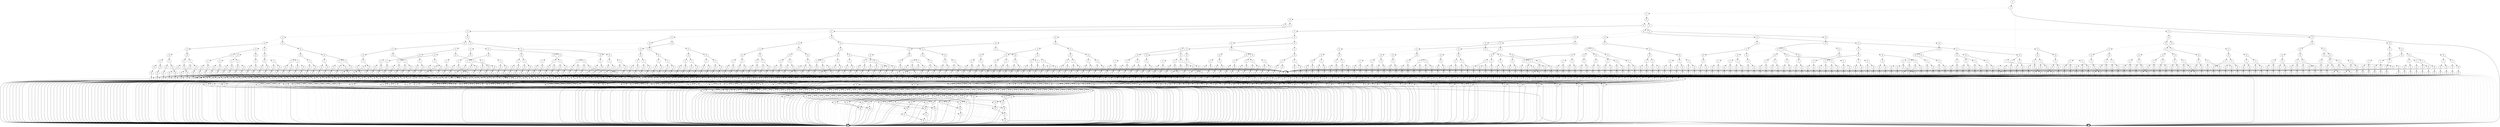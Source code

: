 digraph G {
0 [shape=box, label="0", style=filled, shape=box, height=0.3, width=0.3];
1 [shape=box, label="1", style=filled, shape=box, height=0.3, width=0.3];
8732 [label="0"];
8732 -> 8218 [style=dotted];
8732 -> 8731 [style=filled];
8218 [label="2"];
8218 -> 8216 [style=dotted];
8218 -> 8217 [style=filled];
8216 [label="3"];
8216 -> 46 [style=dotted];
8216 -> 8215 [style=filled];
46 [label="22"];
46 -> 0 [style=dotted];
46 -> 1 [style=filled];
8215 [label="20"];
8215 -> 46 [style=dotted];
8215 -> 1 [style=filled];
8217 [label="19"];
8217 -> 1 [style=dotted];
8217 -> 8215 [style=filled];
8731 [label="2"];
8731 -> 8730 [style=dotted];
8731 -> 1 [style=filled];
8730 [label="3"];
8730 -> 7291 [style=dotted];
8730 -> 8729 [style=filled];
7291 [label="10"];
7291 -> 7098 [style=dotted];
7291 -> 7290 [style=filled];
7098 [label="11"];
7098 -> 6906 [style=dotted];
7098 -> 7097 [style=filled];
6906 [label="20"];
6906 -> 46 [style=dotted];
6906 -> 0 [style=filled];
7097 [label="12"];
7097 -> 7001 [style=dotted];
7097 -> 7096 [style=filled];
7001 [label="13"];
7001 -> 6953 [style=dotted];
7001 -> 7000 [style=filled];
6953 [label="14"];
6953 -> 6929 [style=dotted];
6953 -> 6952 [style=filled];
6929 [label="15"];
6929 -> 6917 [style=dotted];
6929 -> 6928 [style=filled];
6917 [label="16"];
6917 -> 6911 [style=dotted];
6917 -> 6916 [style=filled];
6911 [label="17"];
6911 -> 6908 [style=dotted];
6911 -> 6910 [style=filled];
6908 [label="19"];
6908 -> 6906 [style=dotted];
6908 -> 6907 [style=filled];
6907 [label="20"];
6907 -> 46 [style=dotted];
6907 -> 815 [style=filled];
815 [label="21"];
815 -> 814 [style=dotted];
815 -> 0 [style=filled];
814 [label="22"];
814 -> 0 [style=dotted];
814 -> 506 [style=filled];
506 [label="23"];
506 -> 505 [style=dotted];
506 -> 0 [style=filled];
505 [label="24"];
505 -> 504 [style=dotted];
505 -> 0 [style=filled];
504 [label="25"];
504 -> 503 [style=dotted];
504 -> 0 [style=filled];
503 [label="26"];
503 -> 276 [style=dotted];
503 -> 0 [style=filled];
276 [label="27"];
276 -> 59 [style=dotted];
276 -> 0 [style=filled];
59 [label="28"];
59 -> 1 [style=dotted];
59 -> 0 [style=filled];
6910 [label="19"];
6910 -> 6906 [style=dotted];
6910 -> 6909 [style=filled];
6909 [label="20"];
6909 -> 46 [style=dotted];
6909 -> 817 [style=filled];
817 [label="21"];
817 -> 816 [style=dotted];
817 -> 0 [style=filled];
816 [label="22"];
816 -> 0 [style=dotted];
816 -> 512 [style=filled];
512 [label="23"];
512 -> 511 [style=dotted];
512 -> 0 [style=filled];
511 [label="24"];
511 -> 510 [style=dotted];
511 -> 0 [style=filled];
510 [label="25"];
510 -> 509 [style=dotted];
510 -> 0 [style=filled];
509 [label="26"];
509 -> 271 [style=dotted];
509 -> 0 [style=filled];
271 [label="27"];
271 -> 58 [style=dotted];
271 -> 0 [style=filled];
58 [label="28"];
58 -> 0 [style=dotted];
58 -> 1 [style=filled];
6916 [label="17"];
6916 -> 6913 [style=dotted];
6916 -> 6915 [style=filled];
6913 [label="19"];
6913 -> 6906 [style=dotted];
6913 -> 6912 [style=filled];
6912 [label="20"];
6912 -> 46 [style=dotted];
6912 -> 820 [style=filled];
820 [label="21"];
820 -> 819 [style=dotted];
820 -> 0 [style=filled];
819 [label="22"];
819 -> 0 [style=dotted];
819 -> 519 [style=filled];
519 [label="23"];
519 -> 518 [style=dotted];
519 -> 0 [style=filled];
518 [label="24"];
518 -> 517 [style=dotted];
518 -> 0 [style=filled];
517 [label="25"];
517 -> 516 [style=dotted];
517 -> 0 [style=filled];
516 [label="26"];
516 -> 278 [style=dotted];
516 -> 0 [style=filled];
278 [label="27"];
278 -> 0 [style=dotted];
278 -> 59 [style=filled];
6915 [label="19"];
6915 -> 6906 [style=dotted];
6915 -> 6914 [style=filled];
6914 [label="20"];
6914 -> 46 [style=dotted];
6914 -> 822 [style=filled];
822 [label="21"];
822 -> 821 [style=dotted];
822 -> 0 [style=filled];
821 [label="22"];
821 -> 0 [style=dotted];
821 -> 525 [style=filled];
525 [label="23"];
525 -> 524 [style=dotted];
525 -> 0 [style=filled];
524 [label="24"];
524 -> 523 [style=dotted];
524 -> 0 [style=filled];
523 [label="25"];
523 -> 522 [style=dotted];
523 -> 0 [style=filled];
522 [label="26"];
522 -> 273 [style=dotted];
522 -> 0 [style=filled];
273 [label="27"];
273 -> 0 [style=dotted];
273 -> 58 [style=filled];
6928 [label="16"];
6928 -> 6922 [style=dotted];
6928 -> 6927 [style=filled];
6922 [label="17"];
6922 -> 6919 [style=dotted];
6922 -> 6921 [style=filled];
6919 [label="19"];
6919 -> 6906 [style=dotted];
6919 -> 6918 [style=filled];
6918 [label="20"];
6918 -> 46 [style=dotted];
6918 -> 826 [style=filled];
826 [label="21"];
826 -> 825 [style=dotted];
826 -> 0 [style=filled];
825 [label="22"];
825 -> 0 [style=dotted];
825 -> 533 [style=filled];
533 [label="23"];
533 -> 532 [style=dotted];
533 -> 0 [style=filled];
532 [label="24"];
532 -> 531 [style=dotted];
532 -> 0 [style=filled];
531 [label="25"];
531 -> 530 [style=dotted];
531 -> 0 [style=filled];
530 [label="26"];
530 -> 0 [style=dotted];
530 -> 276 [style=filled];
6921 [label="19"];
6921 -> 6906 [style=dotted];
6921 -> 6920 [style=filled];
6920 [label="20"];
6920 -> 46 [style=dotted];
6920 -> 828 [style=filled];
828 [label="21"];
828 -> 827 [style=dotted];
828 -> 0 [style=filled];
827 [label="22"];
827 -> 0 [style=dotted];
827 -> 539 [style=filled];
539 [label="23"];
539 -> 538 [style=dotted];
539 -> 0 [style=filled];
538 [label="24"];
538 -> 537 [style=dotted];
538 -> 0 [style=filled];
537 [label="25"];
537 -> 536 [style=dotted];
537 -> 0 [style=filled];
536 [label="26"];
536 -> 0 [style=dotted];
536 -> 271 [style=filled];
6927 [label="17"];
6927 -> 6924 [style=dotted];
6927 -> 6926 [style=filled];
6924 [label="19"];
6924 -> 6906 [style=dotted];
6924 -> 6923 [style=filled];
6923 [label="20"];
6923 -> 46 [style=dotted];
6923 -> 831 [style=filled];
831 [label="21"];
831 -> 830 [style=dotted];
831 -> 0 [style=filled];
830 [label="22"];
830 -> 0 [style=dotted];
830 -> 546 [style=filled];
546 [label="23"];
546 -> 545 [style=dotted];
546 -> 0 [style=filled];
545 [label="24"];
545 -> 544 [style=dotted];
545 -> 0 [style=filled];
544 [label="25"];
544 -> 543 [style=dotted];
544 -> 0 [style=filled];
543 [label="26"];
543 -> 0 [style=dotted];
543 -> 278 [style=filled];
6926 [label="19"];
6926 -> 6906 [style=dotted];
6926 -> 6925 [style=filled];
6925 [label="20"];
6925 -> 46 [style=dotted];
6925 -> 833 [style=filled];
833 [label="21"];
833 -> 832 [style=dotted];
833 -> 0 [style=filled];
832 [label="22"];
832 -> 0 [style=dotted];
832 -> 552 [style=filled];
552 [label="23"];
552 -> 551 [style=dotted];
552 -> 0 [style=filled];
551 [label="24"];
551 -> 550 [style=dotted];
551 -> 0 [style=filled];
550 [label="25"];
550 -> 549 [style=dotted];
550 -> 0 [style=filled];
549 [label="26"];
549 -> 0 [style=dotted];
549 -> 273 [style=filled];
6952 [label="15"];
6952 -> 6940 [style=dotted];
6952 -> 6951 [style=filled];
6940 [label="16"];
6940 -> 6934 [style=dotted];
6940 -> 6939 [style=filled];
6934 [label="17"];
6934 -> 6931 [style=dotted];
6934 -> 6933 [style=filled];
6931 [label="19"];
6931 -> 6906 [style=dotted];
6931 -> 6930 [style=filled];
6930 [label="20"];
6930 -> 46 [style=dotted];
6930 -> 838 [style=filled];
838 [label="21"];
838 -> 837 [style=dotted];
838 -> 0 [style=filled];
837 [label="22"];
837 -> 0 [style=dotted];
837 -> 560 [style=filled];
560 [label="23"];
560 -> 559 [style=dotted];
560 -> 0 [style=filled];
559 [label="24"];
559 -> 558 [style=dotted];
559 -> 0 [style=filled];
558 [label="25"];
558 -> 0 [style=dotted];
558 -> 503 [style=filled];
6933 [label="19"];
6933 -> 6906 [style=dotted];
6933 -> 6932 [style=filled];
6932 [label="20"];
6932 -> 46 [style=dotted];
6932 -> 840 [style=filled];
840 [label="21"];
840 -> 839 [style=dotted];
840 -> 0 [style=filled];
839 [label="22"];
839 -> 0 [style=dotted];
839 -> 565 [style=filled];
565 [label="23"];
565 -> 564 [style=dotted];
565 -> 0 [style=filled];
564 [label="24"];
564 -> 563 [style=dotted];
564 -> 0 [style=filled];
563 [label="25"];
563 -> 0 [style=dotted];
563 -> 509 [style=filled];
6939 [label="17"];
6939 -> 6936 [style=dotted];
6939 -> 6938 [style=filled];
6936 [label="19"];
6936 -> 6906 [style=dotted];
6936 -> 6935 [style=filled];
6935 [label="20"];
6935 -> 46 [style=dotted];
6935 -> 843 [style=filled];
843 [label="21"];
843 -> 842 [style=dotted];
843 -> 0 [style=filled];
842 [label="22"];
842 -> 0 [style=dotted];
842 -> 571 [style=filled];
571 [label="23"];
571 -> 570 [style=dotted];
571 -> 0 [style=filled];
570 [label="24"];
570 -> 569 [style=dotted];
570 -> 0 [style=filled];
569 [label="25"];
569 -> 0 [style=dotted];
569 -> 516 [style=filled];
6938 [label="19"];
6938 -> 6906 [style=dotted];
6938 -> 6937 [style=filled];
6937 [label="20"];
6937 -> 46 [style=dotted];
6937 -> 845 [style=filled];
845 [label="21"];
845 -> 844 [style=dotted];
845 -> 0 [style=filled];
844 [label="22"];
844 -> 0 [style=dotted];
844 -> 576 [style=filled];
576 [label="23"];
576 -> 575 [style=dotted];
576 -> 0 [style=filled];
575 [label="24"];
575 -> 574 [style=dotted];
575 -> 0 [style=filled];
574 [label="25"];
574 -> 0 [style=dotted];
574 -> 522 [style=filled];
6951 [label="16"];
6951 -> 6945 [style=dotted];
6951 -> 6950 [style=filled];
6945 [label="17"];
6945 -> 6942 [style=dotted];
6945 -> 6944 [style=filled];
6942 [label="19"];
6942 -> 6906 [style=dotted];
6942 -> 6941 [style=filled];
6941 [label="20"];
6941 -> 46 [style=dotted];
6941 -> 849 [style=filled];
849 [label="21"];
849 -> 848 [style=dotted];
849 -> 0 [style=filled];
848 [label="22"];
848 -> 0 [style=dotted];
848 -> 583 [style=filled];
583 [label="23"];
583 -> 582 [style=dotted];
583 -> 0 [style=filled];
582 [label="24"];
582 -> 581 [style=dotted];
582 -> 0 [style=filled];
581 [label="25"];
581 -> 0 [style=dotted];
581 -> 530 [style=filled];
6944 [label="19"];
6944 -> 6906 [style=dotted];
6944 -> 6943 [style=filled];
6943 [label="20"];
6943 -> 46 [style=dotted];
6943 -> 851 [style=filled];
851 [label="21"];
851 -> 850 [style=dotted];
851 -> 0 [style=filled];
850 [label="22"];
850 -> 0 [style=dotted];
850 -> 588 [style=filled];
588 [label="23"];
588 -> 587 [style=dotted];
588 -> 0 [style=filled];
587 [label="24"];
587 -> 586 [style=dotted];
587 -> 0 [style=filled];
586 [label="25"];
586 -> 0 [style=dotted];
586 -> 536 [style=filled];
6950 [label="17"];
6950 -> 6947 [style=dotted];
6950 -> 6949 [style=filled];
6947 [label="19"];
6947 -> 6906 [style=dotted];
6947 -> 6946 [style=filled];
6946 [label="20"];
6946 -> 46 [style=dotted];
6946 -> 854 [style=filled];
854 [label="21"];
854 -> 853 [style=dotted];
854 -> 0 [style=filled];
853 [label="22"];
853 -> 0 [style=dotted];
853 -> 594 [style=filled];
594 [label="23"];
594 -> 593 [style=dotted];
594 -> 0 [style=filled];
593 [label="24"];
593 -> 592 [style=dotted];
593 -> 0 [style=filled];
592 [label="25"];
592 -> 0 [style=dotted];
592 -> 543 [style=filled];
6949 [label="19"];
6949 -> 6906 [style=dotted];
6949 -> 6948 [style=filled];
6948 [label="20"];
6948 -> 46 [style=dotted];
6948 -> 856 [style=filled];
856 [label="21"];
856 -> 855 [style=dotted];
856 -> 0 [style=filled];
855 [label="22"];
855 -> 0 [style=dotted];
855 -> 599 [style=filled];
599 [label="23"];
599 -> 598 [style=dotted];
599 -> 0 [style=filled];
598 [label="24"];
598 -> 597 [style=dotted];
598 -> 0 [style=filled];
597 [label="25"];
597 -> 0 [style=dotted];
597 -> 549 [style=filled];
7000 [label="14"];
7000 -> 6976 [style=dotted];
7000 -> 6999 [style=filled];
6976 [label="15"];
6976 -> 6964 [style=dotted];
6976 -> 6975 [style=filled];
6964 [label="16"];
6964 -> 6958 [style=dotted];
6964 -> 6963 [style=filled];
6958 [label="17"];
6958 -> 6955 [style=dotted];
6958 -> 6957 [style=filled];
6955 [label="19"];
6955 -> 6906 [style=dotted];
6955 -> 6954 [style=filled];
6954 [label="20"];
6954 -> 46 [style=dotted];
6954 -> 862 [style=filled];
862 [label="21"];
862 -> 861 [style=dotted];
862 -> 0 [style=filled];
861 [label="22"];
861 -> 0 [style=dotted];
861 -> 607 [style=filled];
607 [label="23"];
607 -> 606 [style=dotted];
607 -> 0 [style=filled];
606 [label="24"];
606 -> 0 [style=dotted];
606 -> 504 [style=filled];
6957 [label="19"];
6957 -> 6906 [style=dotted];
6957 -> 6956 [style=filled];
6956 [label="20"];
6956 -> 46 [style=dotted];
6956 -> 864 [style=filled];
864 [label="21"];
864 -> 863 [style=dotted];
864 -> 0 [style=filled];
863 [label="22"];
863 -> 0 [style=dotted];
863 -> 611 [style=filled];
611 [label="23"];
611 -> 610 [style=dotted];
611 -> 0 [style=filled];
610 [label="24"];
610 -> 0 [style=dotted];
610 -> 510 [style=filled];
6963 [label="17"];
6963 -> 6960 [style=dotted];
6963 -> 6962 [style=filled];
6960 [label="19"];
6960 -> 6906 [style=dotted];
6960 -> 6959 [style=filled];
6959 [label="20"];
6959 -> 46 [style=dotted];
6959 -> 867 [style=filled];
867 [label="21"];
867 -> 866 [style=dotted];
867 -> 0 [style=filled];
866 [label="22"];
866 -> 0 [style=dotted];
866 -> 616 [style=filled];
616 [label="23"];
616 -> 615 [style=dotted];
616 -> 0 [style=filled];
615 [label="24"];
615 -> 0 [style=dotted];
615 -> 517 [style=filled];
6962 [label="19"];
6962 -> 6906 [style=dotted];
6962 -> 6961 [style=filled];
6961 [label="20"];
6961 -> 46 [style=dotted];
6961 -> 869 [style=filled];
869 [label="21"];
869 -> 868 [style=dotted];
869 -> 0 [style=filled];
868 [label="22"];
868 -> 0 [style=dotted];
868 -> 620 [style=filled];
620 [label="23"];
620 -> 619 [style=dotted];
620 -> 0 [style=filled];
619 [label="24"];
619 -> 0 [style=dotted];
619 -> 523 [style=filled];
6975 [label="16"];
6975 -> 6969 [style=dotted];
6975 -> 6974 [style=filled];
6969 [label="17"];
6969 -> 6966 [style=dotted];
6969 -> 6968 [style=filled];
6966 [label="19"];
6966 -> 6906 [style=dotted];
6966 -> 6965 [style=filled];
6965 [label="20"];
6965 -> 46 [style=dotted];
6965 -> 873 [style=filled];
873 [label="21"];
873 -> 872 [style=dotted];
873 -> 0 [style=filled];
872 [label="22"];
872 -> 0 [style=dotted];
872 -> 626 [style=filled];
626 [label="23"];
626 -> 625 [style=dotted];
626 -> 0 [style=filled];
625 [label="24"];
625 -> 0 [style=dotted];
625 -> 531 [style=filled];
6968 [label="19"];
6968 -> 6906 [style=dotted];
6968 -> 6967 [style=filled];
6967 [label="20"];
6967 -> 46 [style=dotted];
6967 -> 875 [style=filled];
875 [label="21"];
875 -> 874 [style=dotted];
875 -> 0 [style=filled];
874 [label="22"];
874 -> 0 [style=dotted];
874 -> 630 [style=filled];
630 [label="23"];
630 -> 629 [style=dotted];
630 -> 0 [style=filled];
629 [label="24"];
629 -> 0 [style=dotted];
629 -> 537 [style=filled];
6974 [label="17"];
6974 -> 6971 [style=dotted];
6974 -> 6973 [style=filled];
6971 [label="19"];
6971 -> 6906 [style=dotted];
6971 -> 6970 [style=filled];
6970 [label="20"];
6970 -> 46 [style=dotted];
6970 -> 878 [style=filled];
878 [label="21"];
878 -> 877 [style=dotted];
878 -> 0 [style=filled];
877 [label="22"];
877 -> 0 [style=dotted];
877 -> 635 [style=filled];
635 [label="23"];
635 -> 634 [style=dotted];
635 -> 0 [style=filled];
634 [label="24"];
634 -> 0 [style=dotted];
634 -> 544 [style=filled];
6973 [label="19"];
6973 -> 6906 [style=dotted];
6973 -> 6972 [style=filled];
6972 [label="20"];
6972 -> 46 [style=dotted];
6972 -> 880 [style=filled];
880 [label="21"];
880 -> 879 [style=dotted];
880 -> 0 [style=filled];
879 [label="22"];
879 -> 0 [style=dotted];
879 -> 639 [style=filled];
639 [label="23"];
639 -> 638 [style=dotted];
639 -> 0 [style=filled];
638 [label="24"];
638 -> 0 [style=dotted];
638 -> 550 [style=filled];
6999 [label="15"];
6999 -> 6987 [style=dotted];
6999 -> 6998 [style=filled];
6987 [label="16"];
6987 -> 6981 [style=dotted];
6987 -> 6986 [style=filled];
6981 [label="17"];
6981 -> 6978 [style=dotted];
6981 -> 6980 [style=filled];
6978 [label="19"];
6978 -> 6906 [style=dotted];
6978 -> 6977 [style=filled];
6977 [label="20"];
6977 -> 46 [style=dotted];
6977 -> 885 [style=filled];
885 [label="21"];
885 -> 884 [style=dotted];
885 -> 0 [style=filled];
884 [label="22"];
884 -> 0 [style=dotted];
884 -> 646 [style=filled];
646 [label="23"];
646 -> 645 [style=dotted];
646 -> 0 [style=filled];
645 [label="24"];
645 -> 0 [style=dotted];
645 -> 558 [style=filled];
6980 [label="19"];
6980 -> 6906 [style=dotted];
6980 -> 6979 [style=filled];
6979 [label="20"];
6979 -> 46 [style=dotted];
6979 -> 887 [style=filled];
887 [label="21"];
887 -> 886 [style=dotted];
887 -> 0 [style=filled];
886 [label="22"];
886 -> 0 [style=dotted];
886 -> 650 [style=filled];
650 [label="23"];
650 -> 649 [style=dotted];
650 -> 0 [style=filled];
649 [label="24"];
649 -> 0 [style=dotted];
649 -> 563 [style=filled];
6986 [label="17"];
6986 -> 6983 [style=dotted];
6986 -> 6985 [style=filled];
6983 [label="19"];
6983 -> 6906 [style=dotted];
6983 -> 6982 [style=filled];
6982 [label="20"];
6982 -> 46 [style=dotted];
6982 -> 890 [style=filled];
890 [label="21"];
890 -> 889 [style=dotted];
890 -> 0 [style=filled];
889 [label="22"];
889 -> 0 [style=dotted];
889 -> 655 [style=filled];
655 [label="23"];
655 -> 654 [style=dotted];
655 -> 0 [style=filled];
654 [label="24"];
654 -> 0 [style=dotted];
654 -> 569 [style=filled];
6985 [label="19"];
6985 -> 6906 [style=dotted];
6985 -> 6984 [style=filled];
6984 [label="20"];
6984 -> 46 [style=dotted];
6984 -> 892 [style=filled];
892 [label="21"];
892 -> 891 [style=dotted];
892 -> 0 [style=filled];
891 [label="22"];
891 -> 0 [style=dotted];
891 -> 659 [style=filled];
659 [label="23"];
659 -> 658 [style=dotted];
659 -> 0 [style=filled];
658 [label="24"];
658 -> 0 [style=dotted];
658 -> 574 [style=filled];
6998 [label="16"];
6998 -> 6992 [style=dotted];
6998 -> 6997 [style=filled];
6992 [label="17"];
6992 -> 6989 [style=dotted];
6992 -> 6991 [style=filled];
6989 [label="19"];
6989 -> 6906 [style=dotted];
6989 -> 6988 [style=filled];
6988 [label="20"];
6988 -> 46 [style=dotted];
6988 -> 896 [style=filled];
896 [label="21"];
896 -> 895 [style=dotted];
896 -> 0 [style=filled];
895 [label="22"];
895 -> 0 [style=dotted];
895 -> 665 [style=filled];
665 [label="23"];
665 -> 664 [style=dotted];
665 -> 0 [style=filled];
664 [label="24"];
664 -> 0 [style=dotted];
664 -> 581 [style=filled];
6991 [label="19"];
6991 -> 6906 [style=dotted];
6991 -> 6990 [style=filled];
6990 [label="20"];
6990 -> 46 [style=dotted];
6990 -> 898 [style=filled];
898 [label="21"];
898 -> 897 [style=dotted];
898 -> 0 [style=filled];
897 [label="22"];
897 -> 0 [style=dotted];
897 -> 669 [style=filled];
669 [label="23"];
669 -> 668 [style=dotted];
669 -> 0 [style=filled];
668 [label="24"];
668 -> 0 [style=dotted];
668 -> 586 [style=filled];
6997 [label="17"];
6997 -> 6994 [style=dotted];
6997 -> 6996 [style=filled];
6994 [label="19"];
6994 -> 6906 [style=dotted];
6994 -> 6993 [style=filled];
6993 [label="20"];
6993 -> 46 [style=dotted];
6993 -> 901 [style=filled];
901 [label="21"];
901 -> 900 [style=dotted];
901 -> 0 [style=filled];
900 [label="22"];
900 -> 0 [style=dotted];
900 -> 674 [style=filled];
674 [label="23"];
674 -> 673 [style=dotted];
674 -> 0 [style=filled];
673 [label="24"];
673 -> 0 [style=dotted];
673 -> 592 [style=filled];
6996 [label="19"];
6996 -> 6906 [style=dotted];
6996 -> 6995 [style=filled];
6995 [label="20"];
6995 -> 46 [style=dotted];
6995 -> 903 [style=filled];
903 [label="21"];
903 -> 902 [style=dotted];
903 -> 0 [style=filled];
902 [label="22"];
902 -> 0 [style=dotted];
902 -> 678 [style=filled];
678 [label="23"];
678 -> 677 [style=dotted];
678 -> 0 [style=filled];
677 [label="24"];
677 -> 0 [style=dotted];
677 -> 597 [style=filled];
7096 [label="13"];
7096 -> 7048 [style=dotted];
7096 -> 7095 [style=filled];
7048 [label="14"];
7048 -> 7024 [style=dotted];
7048 -> 7047 [style=filled];
7024 [label="15"];
7024 -> 7012 [style=dotted];
7024 -> 7023 [style=filled];
7012 [label="16"];
7012 -> 7006 [style=dotted];
7012 -> 7011 [style=filled];
7006 [label="17"];
7006 -> 7003 [style=dotted];
7006 -> 7005 [style=filled];
7003 [label="19"];
7003 -> 6906 [style=dotted];
7003 -> 7002 [style=filled];
7002 [label="20"];
7002 -> 46 [style=dotted];
7002 -> 910 [style=filled];
910 [label="21"];
910 -> 909 [style=dotted];
910 -> 0 [style=filled];
909 [label="22"];
909 -> 0 [style=dotted];
909 -> 686 [style=filled];
686 [label="23"];
686 -> 0 [style=dotted];
686 -> 505 [style=filled];
7005 [label="19"];
7005 -> 6906 [style=dotted];
7005 -> 7004 [style=filled];
7004 [label="20"];
7004 -> 46 [style=dotted];
7004 -> 912 [style=filled];
912 [label="21"];
912 -> 911 [style=dotted];
912 -> 0 [style=filled];
911 [label="22"];
911 -> 0 [style=dotted];
911 -> 689 [style=filled];
689 [label="23"];
689 -> 0 [style=dotted];
689 -> 511 [style=filled];
7011 [label="17"];
7011 -> 7008 [style=dotted];
7011 -> 7010 [style=filled];
7008 [label="19"];
7008 -> 6906 [style=dotted];
7008 -> 7007 [style=filled];
7007 [label="20"];
7007 -> 46 [style=dotted];
7007 -> 915 [style=filled];
915 [label="21"];
915 -> 914 [style=dotted];
915 -> 0 [style=filled];
914 [label="22"];
914 -> 0 [style=dotted];
914 -> 693 [style=filled];
693 [label="23"];
693 -> 0 [style=dotted];
693 -> 518 [style=filled];
7010 [label="19"];
7010 -> 6906 [style=dotted];
7010 -> 7009 [style=filled];
7009 [label="20"];
7009 -> 46 [style=dotted];
7009 -> 917 [style=filled];
917 [label="21"];
917 -> 916 [style=dotted];
917 -> 0 [style=filled];
916 [label="22"];
916 -> 0 [style=dotted];
916 -> 696 [style=filled];
696 [label="23"];
696 -> 0 [style=dotted];
696 -> 524 [style=filled];
7023 [label="16"];
7023 -> 7017 [style=dotted];
7023 -> 7022 [style=filled];
7017 [label="17"];
7017 -> 7014 [style=dotted];
7017 -> 7016 [style=filled];
7014 [label="19"];
7014 -> 6906 [style=dotted];
7014 -> 7013 [style=filled];
7013 [label="20"];
7013 -> 46 [style=dotted];
7013 -> 921 [style=filled];
921 [label="21"];
921 -> 920 [style=dotted];
921 -> 0 [style=filled];
920 [label="22"];
920 -> 0 [style=dotted];
920 -> 701 [style=filled];
701 [label="23"];
701 -> 0 [style=dotted];
701 -> 532 [style=filled];
7016 [label="19"];
7016 -> 6906 [style=dotted];
7016 -> 7015 [style=filled];
7015 [label="20"];
7015 -> 46 [style=dotted];
7015 -> 923 [style=filled];
923 [label="21"];
923 -> 922 [style=dotted];
923 -> 0 [style=filled];
922 [label="22"];
922 -> 0 [style=dotted];
922 -> 704 [style=filled];
704 [label="23"];
704 -> 0 [style=dotted];
704 -> 538 [style=filled];
7022 [label="17"];
7022 -> 7019 [style=dotted];
7022 -> 7021 [style=filled];
7019 [label="19"];
7019 -> 6906 [style=dotted];
7019 -> 7018 [style=filled];
7018 [label="20"];
7018 -> 46 [style=dotted];
7018 -> 926 [style=filled];
926 [label="21"];
926 -> 925 [style=dotted];
926 -> 0 [style=filled];
925 [label="22"];
925 -> 0 [style=dotted];
925 -> 708 [style=filled];
708 [label="23"];
708 -> 0 [style=dotted];
708 -> 545 [style=filled];
7021 [label="19"];
7021 -> 6906 [style=dotted];
7021 -> 7020 [style=filled];
7020 [label="20"];
7020 -> 46 [style=dotted];
7020 -> 928 [style=filled];
928 [label="21"];
928 -> 927 [style=dotted];
928 -> 0 [style=filled];
927 [label="22"];
927 -> 0 [style=dotted];
927 -> 711 [style=filled];
711 [label="23"];
711 -> 0 [style=dotted];
711 -> 551 [style=filled];
7047 [label="15"];
7047 -> 7035 [style=dotted];
7047 -> 7046 [style=filled];
7035 [label="16"];
7035 -> 7029 [style=dotted];
7035 -> 7034 [style=filled];
7029 [label="17"];
7029 -> 7026 [style=dotted];
7029 -> 7028 [style=filled];
7026 [label="19"];
7026 -> 6906 [style=dotted];
7026 -> 7025 [style=filled];
7025 [label="20"];
7025 -> 46 [style=dotted];
7025 -> 933 [style=filled];
933 [label="21"];
933 -> 932 [style=dotted];
933 -> 0 [style=filled];
932 [label="22"];
932 -> 0 [style=dotted];
932 -> 717 [style=filled];
717 [label="23"];
717 -> 0 [style=dotted];
717 -> 559 [style=filled];
7028 [label="19"];
7028 -> 6906 [style=dotted];
7028 -> 7027 [style=filled];
7027 [label="20"];
7027 -> 46 [style=dotted];
7027 -> 935 [style=filled];
935 [label="21"];
935 -> 934 [style=dotted];
935 -> 0 [style=filled];
934 [label="22"];
934 -> 0 [style=dotted];
934 -> 720 [style=filled];
720 [label="23"];
720 -> 0 [style=dotted];
720 -> 564 [style=filled];
7034 [label="17"];
7034 -> 7031 [style=dotted];
7034 -> 7033 [style=filled];
7031 [label="19"];
7031 -> 6906 [style=dotted];
7031 -> 7030 [style=filled];
7030 [label="20"];
7030 -> 46 [style=dotted];
7030 -> 938 [style=filled];
938 [label="21"];
938 -> 937 [style=dotted];
938 -> 0 [style=filled];
937 [label="22"];
937 -> 0 [style=dotted];
937 -> 724 [style=filled];
724 [label="23"];
724 -> 0 [style=dotted];
724 -> 570 [style=filled];
7033 [label="19"];
7033 -> 6906 [style=dotted];
7033 -> 7032 [style=filled];
7032 [label="20"];
7032 -> 46 [style=dotted];
7032 -> 940 [style=filled];
940 [label="21"];
940 -> 939 [style=dotted];
940 -> 0 [style=filled];
939 [label="22"];
939 -> 0 [style=dotted];
939 -> 727 [style=filled];
727 [label="23"];
727 -> 0 [style=dotted];
727 -> 575 [style=filled];
7046 [label="16"];
7046 -> 7040 [style=dotted];
7046 -> 7045 [style=filled];
7040 [label="17"];
7040 -> 7037 [style=dotted];
7040 -> 7039 [style=filled];
7037 [label="19"];
7037 -> 6906 [style=dotted];
7037 -> 7036 [style=filled];
7036 [label="20"];
7036 -> 46 [style=dotted];
7036 -> 944 [style=filled];
944 [label="21"];
944 -> 943 [style=dotted];
944 -> 0 [style=filled];
943 [label="22"];
943 -> 0 [style=dotted];
943 -> 732 [style=filled];
732 [label="23"];
732 -> 0 [style=dotted];
732 -> 582 [style=filled];
7039 [label="19"];
7039 -> 6906 [style=dotted];
7039 -> 7038 [style=filled];
7038 [label="20"];
7038 -> 46 [style=dotted];
7038 -> 946 [style=filled];
946 [label="21"];
946 -> 945 [style=dotted];
946 -> 0 [style=filled];
945 [label="22"];
945 -> 0 [style=dotted];
945 -> 735 [style=filled];
735 [label="23"];
735 -> 0 [style=dotted];
735 -> 587 [style=filled];
7045 [label="17"];
7045 -> 7042 [style=dotted];
7045 -> 7044 [style=filled];
7042 [label="19"];
7042 -> 6906 [style=dotted];
7042 -> 7041 [style=filled];
7041 [label="20"];
7041 -> 46 [style=dotted];
7041 -> 949 [style=filled];
949 [label="21"];
949 -> 948 [style=dotted];
949 -> 0 [style=filled];
948 [label="22"];
948 -> 0 [style=dotted];
948 -> 739 [style=filled];
739 [label="23"];
739 -> 0 [style=dotted];
739 -> 593 [style=filled];
7044 [label="19"];
7044 -> 6906 [style=dotted];
7044 -> 7043 [style=filled];
7043 [label="20"];
7043 -> 46 [style=dotted];
7043 -> 951 [style=filled];
951 [label="21"];
951 -> 950 [style=dotted];
951 -> 0 [style=filled];
950 [label="22"];
950 -> 0 [style=dotted];
950 -> 742 [style=filled];
742 [label="23"];
742 -> 0 [style=dotted];
742 -> 598 [style=filled];
7095 [label="14"];
7095 -> 7071 [style=dotted];
7095 -> 7094 [style=filled];
7071 [label="15"];
7071 -> 7059 [style=dotted];
7071 -> 7070 [style=filled];
7059 [label="16"];
7059 -> 7053 [style=dotted];
7059 -> 7058 [style=filled];
7053 [label="17"];
7053 -> 7050 [style=dotted];
7053 -> 7052 [style=filled];
7050 [label="19"];
7050 -> 6906 [style=dotted];
7050 -> 7049 [style=filled];
7049 [label="20"];
7049 -> 46 [style=dotted];
7049 -> 957 [style=filled];
957 [label="21"];
957 -> 956 [style=dotted];
957 -> 0 [style=filled];
956 [label="22"];
956 -> 0 [style=dotted];
956 -> 749 [style=filled];
749 [label="23"];
749 -> 0 [style=dotted];
749 -> 606 [style=filled];
7052 [label="19"];
7052 -> 6906 [style=dotted];
7052 -> 7051 [style=filled];
7051 [label="20"];
7051 -> 46 [style=dotted];
7051 -> 959 [style=filled];
959 [label="21"];
959 -> 958 [style=dotted];
959 -> 0 [style=filled];
958 [label="22"];
958 -> 0 [style=dotted];
958 -> 752 [style=filled];
752 [label="23"];
752 -> 0 [style=dotted];
752 -> 610 [style=filled];
7058 [label="17"];
7058 -> 7055 [style=dotted];
7058 -> 7057 [style=filled];
7055 [label="19"];
7055 -> 6906 [style=dotted];
7055 -> 7054 [style=filled];
7054 [label="20"];
7054 -> 46 [style=dotted];
7054 -> 962 [style=filled];
962 [label="21"];
962 -> 961 [style=dotted];
962 -> 0 [style=filled];
961 [label="22"];
961 -> 0 [style=dotted];
961 -> 756 [style=filled];
756 [label="23"];
756 -> 0 [style=dotted];
756 -> 615 [style=filled];
7057 [label="19"];
7057 -> 6906 [style=dotted];
7057 -> 7056 [style=filled];
7056 [label="20"];
7056 -> 46 [style=dotted];
7056 -> 964 [style=filled];
964 [label="21"];
964 -> 963 [style=dotted];
964 -> 0 [style=filled];
963 [label="22"];
963 -> 0 [style=dotted];
963 -> 759 [style=filled];
759 [label="23"];
759 -> 0 [style=dotted];
759 -> 619 [style=filled];
7070 [label="16"];
7070 -> 7064 [style=dotted];
7070 -> 7069 [style=filled];
7064 [label="17"];
7064 -> 7061 [style=dotted];
7064 -> 7063 [style=filled];
7061 [label="19"];
7061 -> 6906 [style=dotted];
7061 -> 7060 [style=filled];
7060 [label="20"];
7060 -> 46 [style=dotted];
7060 -> 968 [style=filled];
968 [label="21"];
968 -> 967 [style=dotted];
968 -> 0 [style=filled];
967 [label="22"];
967 -> 0 [style=dotted];
967 -> 764 [style=filled];
764 [label="23"];
764 -> 0 [style=dotted];
764 -> 625 [style=filled];
7063 [label="19"];
7063 -> 6906 [style=dotted];
7063 -> 7062 [style=filled];
7062 [label="20"];
7062 -> 46 [style=dotted];
7062 -> 970 [style=filled];
970 [label="21"];
970 -> 969 [style=dotted];
970 -> 0 [style=filled];
969 [label="22"];
969 -> 0 [style=dotted];
969 -> 767 [style=filled];
767 [label="23"];
767 -> 0 [style=dotted];
767 -> 629 [style=filled];
7069 [label="17"];
7069 -> 7066 [style=dotted];
7069 -> 7068 [style=filled];
7066 [label="19"];
7066 -> 6906 [style=dotted];
7066 -> 7065 [style=filled];
7065 [label="20"];
7065 -> 46 [style=dotted];
7065 -> 973 [style=filled];
973 [label="21"];
973 -> 972 [style=dotted];
973 -> 0 [style=filled];
972 [label="22"];
972 -> 0 [style=dotted];
972 -> 771 [style=filled];
771 [label="23"];
771 -> 0 [style=dotted];
771 -> 634 [style=filled];
7068 [label="19"];
7068 -> 6906 [style=dotted];
7068 -> 7067 [style=filled];
7067 [label="20"];
7067 -> 46 [style=dotted];
7067 -> 975 [style=filled];
975 [label="21"];
975 -> 974 [style=dotted];
975 -> 0 [style=filled];
974 [label="22"];
974 -> 0 [style=dotted];
974 -> 774 [style=filled];
774 [label="23"];
774 -> 0 [style=dotted];
774 -> 638 [style=filled];
7094 [label="15"];
7094 -> 7082 [style=dotted];
7094 -> 7093 [style=filled];
7082 [label="16"];
7082 -> 7076 [style=dotted];
7082 -> 7081 [style=filled];
7076 [label="17"];
7076 -> 7073 [style=dotted];
7076 -> 7075 [style=filled];
7073 [label="19"];
7073 -> 6906 [style=dotted];
7073 -> 7072 [style=filled];
7072 [label="20"];
7072 -> 46 [style=dotted];
7072 -> 980 [style=filled];
980 [label="21"];
980 -> 979 [style=dotted];
980 -> 0 [style=filled];
979 [label="22"];
979 -> 0 [style=dotted];
979 -> 780 [style=filled];
780 [label="23"];
780 -> 0 [style=dotted];
780 -> 645 [style=filled];
7075 [label="19"];
7075 -> 6906 [style=dotted];
7075 -> 7074 [style=filled];
7074 [label="20"];
7074 -> 46 [style=dotted];
7074 -> 982 [style=filled];
982 [label="21"];
982 -> 981 [style=dotted];
982 -> 0 [style=filled];
981 [label="22"];
981 -> 0 [style=dotted];
981 -> 783 [style=filled];
783 [label="23"];
783 -> 0 [style=dotted];
783 -> 649 [style=filled];
7081 [label="17"];
7081 -> 7078 [style=dotted];
7081 -> 7080 [style=filled];
7078 [label="19"];
7078 -> 6906 [style=dotted];
7078 -> 7077 [style=filled];
7077 [label="20"];
7077 -> 46 [style=dotted];
7077 -> 985 [style=filled];
985 [label="21"];
985 -> 984 [style=dotted];
985 -> 0 [style=filled];
984 [label="22"];
984 -> 0 [style=dotted];
984 -> 787 [style=filled];
787 [label="23"];
787 -> 0 [style=dotted];
787 -> 654 [style=filled];
7080 [label="19"];
7080 -> 6906 [style=dotted];
7080 -> 7079 [style=filled];
7079 [label="20"];
7079 -> 46 [style=dotted];
7079 -> 987 [style=filled];
987 [label="21"];
987 -> 986 [style=dotted];
987 -> 0 [style=filled];
986 [label="22"];
986 -> 0 [style=dotted];
986 -> 790 [style=filled];
790 [label="23"];
790 -> 0 [style=dotted];
790 -> 658 [style=filled];
7093 [label="16"];
7093 -> 7087 [style=dotted];
7093 -> 7092 [style=filled];
7087 [label="17"];
7087 -> 7084 [style=dotted];
7087 -> 7086 [style=filled];
7084 [label="19"];
7084 -> 6906 [style=dotted];
7084 -> 7083 [style=filled];
7083 [label="20"];
7083 -> 46 [style=dotted];
7083 -> 991 [style=filled];
991 [label="21"];
991 -> 990 [style=dotted];
991 -> 0 [style=filled];
990 [label="22"];
990 -> 0 [style=dotted];
990 -> 795 [style=filled];
795 [label="23"];
795 -> 0 [style=dotted];
795 -> 664 [style=filled];
7086 [label="19"];
7086 -> 6906 [style=dotted];
7086 -> 7085 [style=filled];
7085 [label="20"];
7085 -> 46 [style=dotted];
7085 -> 993 [style=filled];
993 [label="21"];
993 -> 992 [style=dotted];
993 -> 0 [style=filled];
992 [label="22"];
992 -> 0 [style=dotted];
992 -> 798 [style=filled];
798 [label="23"];
798 -> 0 [style=dotted];
798 -> 668 [style=filled];
7092 [label="17"];
7092 -> 7089 [style=dotted];
7092 -> 7091 [style=filled];
7089 [label="19"];
7089 -> 6906 [style=dotted];
7089 -> 7088 [style=filled];
7088 [label="20"];
7088 -> 46 [style=dotted];
7088 -> 996 [style=filled];
996 [label="21"];
996 -> 995 [style=dotted];
996 -> 0 [style=filled];
995 [label="22"];
995 -> 0 [style=dotted];
995 -> 802 [style=filled];
802 [label="23"];
802 -> 0 [style=dotted];
802 -> 673 [style=filled];
7091 [label="19"];
7091 -> 6906 [style=dotted];
7091 -> 7090 [style=filled];
7090 [label="20"];
7090 -> 46 [style=dotted];
7090 -> 998 [style=filled];
998 [label="21"];
998 -> 997 [style=dotted];
998 -> 0 [style=filled];
997 [label="22"];
997 -> 0 [style=dotted];
997 -> 805 [style=filled];
805 [label="23"];
805 -> 0 [style=dotted];
805 -> 677 [style=filled];
7290 [label="11"];
7290 -> 6906 [style=dotted];
7290 -> 7289 [style=filled];
7289 [label="12"];
7289 -> 7193 [style=dotted];
7289 -> 7288 [style=filled];
7193 [label="13"];
7193 -> 7145 [style=dotted];
7193 -> 7192 [style=filled];
7145 [label="14"];
7145 -> 7121 [style=dotted];
7145 -> 7144 [style=filled];
7121 [label="15"];
7121 -> 7109 [style=dotted];
7121 -> 7120 [style=filled];
7109 [label="16"];
7109 -> 7103 [style=dotted];
7109 -> 7108 [style=filled];
7103 [label="17"];
7103 -> 7100 [style=dotted];
7103 -> 7102 [style=filled];
7100 [label="19"];
7100 -> 6906 [style=dotted];
7100 -> 7099 [style=filled];
7099 [label="20"];
7099 -> 46 [style=dotted];
7099 -> 1133 [style=filled];
1133 [label="21"];
1133 -> 0 [style=dotted];
1133 -> 814 [style=filled];
7102 [label="19"];
7102 -> 6906 [style=dotted];
7102 -> 7101 [style=filled];
7101 [label="20"];
7101 -> 46 [style=dotted];
7101 -> 1134 [style=filled];
1134 [label="21"];
1134 -> 0 [style=dotted];
1134 -> 816 [style=filled];
7108 [label="17"];
7108 -> 7105 [style=dotted];
7108 -> 7107 [style=filled];
7105 [label="19"];
7105 -> 6906 [style=dotted];
7105 -> 7104 [style=filled];
7104 [label="20"];
7104 -> 46 [style=dotted];
7104 -> 1136 [style=filled];
1136 [label="21"];
1136 -> 0 [style=dotted];
1136 -> 819 [style=filled];
7107 [label="19"];
7107 -> 6906 [style=dotted];
7107 -> 7106 [style=filled];
7106 [label="20"];
7106 -> 46 [style=dotted];
7106 -> 1137 [style=filled];
1137 [label="21"];
1137 -> 0 [style=dotted];
1137 -> 821 [style=filled];
7120 [label="16"];
7120 -> 7114 [style=dotted];
7120 -> 7119 [style=filled];
7114 [label="17"];
7114 -> 7111 [style=dotted];
7114 -> 7113 [style=filled];
7111 [label="19"];
7111 -> 6906 [style=dotted];
7111 -> 7110 [style=filled];
7110 [label="20"];
7110 -> 46 [style=dotted];
7110 -> 1140 [style=filled];
1140 [label="21"];
1140 -> 0 [style=dotted];
1140 -> 825 [style=filled];
7113 [label="19"];
7113 -> 6906 [style=dotted];
7113 -> 7112 [style=filled];
7112 [label="20"];
7112 -> 46 [style=dotted];
7112 -> 1141 [style=filled];
1141 [label="21"];
1141 -> 0 [style=dotted];
1141 -> 827 [style=filled];
7119 [label="17"];
7119 -> 7116 [style=dotted];
7119 -> 7118 [style=filled];
7116 [label="19"];
7116 -> 6906 [style=dotted];
7116 -> 7115 [style=filled];
7115 [label="20"];
7115 -> 46 [style=dotted];
7115 -> 1143 [style=filled];
1143 [label="21"];
1143 -> 0 [style=dotted];
1143 -> 830 [style=filled];
7118 [label="19"];
7118 -> 6906 [style=dotted];
7118 -> 7117 [style=filled];
7117 [label="20"];
7117 -> 46 [style=dotted];
7117 -> 1144 [style=filled];
1144 [label="21"];
1144 -> 0 [style=dotted];
1144 -> 832 [style=filled];
7144 [label="15"];
7144 -> 7132 [style=dotted];
7144 -> 7143 [style=filled];
7132 [label="16"];
7132 -> 7126 [style=dotted];
7132 -> 7131 [style=filled];
7126 [label="17"];
7126 -> 7123 [style=dotted];
7126 -> 7125 [style=filled];
7123 [label="19"];
7123 -> 6906 [style=dotted];
7123 -> 7122 [style=filled];
7122 [label="20"];
7122 -> 46 [style=dotted];
7122 -> 1148 [style=filled];
1148 [label="21"];
1148 -> 0 [style=dotted];
1148 -> 837 [style=filled];
7125 [label="19"];
7125 -> 6906 [style=dotted];
7125 -> 7124 [style=filled];
7124 [label="20"];
7124 -> 46 [style=dotted];
7124 -> 1149 [style=filled];
1149 [label="21"];
1149 -> 0 [style=dotted];
1149 -> 839 [style=filled];
7131 [label="17"];
7131 -> 7128 [style=dotted];
7131 -> 7130 [style=filled];
7128 [label="19"];
7128 -> 6906 [style=dotted];
7128 -> 7127 [style=filled];
7127 [label="20"];
7127 -> 46 [style=dotted];
7127 -> 1151 [style=filled];
1151 [label="21"];
1151 -> 0 [style=dotted];
1151 -> 842 [style=filled];
7130 [label="19"];
7130 -> 6906 [style=dotted];
7130 -> 7129 [style=filled];
7129 [label="20"];
7129 -> 46 [style=dotted];
7129 -> 1152 [style=filled];
1152 [label="21"];
1152 -> 0 [style=dotted];
1152 -> 844 [style=filled];
7143 [label="16"];
7143 -> 7137 [style=dotted];
7143 -> 7142 [style=filled];
7137 [label="17"];
7137 -> 7134 [style=dotted];
7137 -> 7136 [style=filled];
7134 [label="19"];
7134 -> 6906 [style=dotted];
7134 -> 7133 [style=filled];
7133 [label="20"];
7133 -> 46 [style=dotted];
7133 -> 1155 [style=filled];
1155 [label="21"];
1155 -> 0 [style=dotted];
1155 -> 848 [style=filled];
7136 [label="19"];
7136 -> 6906 [style=dotted];
7136 -> 7135 [style=filled];
7135 [label="20"];
7135 -> 46 [style=dotted];
7135 -> 1156 [style=filled];
1156 [label="21"];
1156 -> 0 [style=dotted];
1156 -> 850 [style=filled];
7142 [label="17"];
7142 -> 7139 [style=dotted];
7142 -> 7141 [style=filled];
7139 [label="19"];
7139 -> 6906 [style=dotted];
7139 -> 7138 [style=filled];
7138 [label="20"];
7138 -> 46 [style=dotted];
7138 -> 1158 [style=filled];
1158 [label="21"];
1158 -> 0 [style=dotted];
1158 -> 853 [style=filled];
7141 [label="19"];
7141 -> 6906 [style=dotted];
7141 -> 7140 [style=filled];
7140 [label="20"];
7140 -> 46 [style=dotted];
7140 -> 1159 [style=filled];
1159 [label="21"];
1159 -> 0 [style=dotted];
1159 -> 855 [style=filled];
7192 [label="14"];
7192 -> 7168 [style=dotted];
7192 -> 7191 [style=filled];
7168 [label="15"];
7168 -> 7156 [style=dotted];
7168 -> 7167 [style=filled];
7156 [label="16"];
7156 -> 7150 [style=dotted];
7156 -> 7155 [style=filled];
7150 [label="17"];
7150 -> 7147 [style=dotted];
7150 -> 7149 [style=filled];
7147 [label="19"];
7147 -> 6906 [style=dotted];
7147 -> 7146 [style=filled];
7146 [label="20"];
7146 -> 46 [style=dotted];
7146 -> 1164 [style=filled];
1164 [label="21"];
1164 -> 0 [style=dotted];
1164 -> 861 [style=filled];
7149 [label="19"];
7149 -> 6906 [style=dotted];
7149 -> 7148 [style=filled];
7148 [label="20"];
7148 -> 46 [style=dotted];
7148 -> 1165 [style=filled];
1165 [label="21"];
1165 -> 0 [style=dotted];
1165 -> 863 [style=filled];
7155 [label="17"];
7155 -> 7152 [style=dotted];
7155 -> 7154 [style=filled];
7152 [label="19"];
7152 -> 6906 [style=dotted];
7152 -> 7151 [style=filled];
7151 [label="20"];
7151 -> 46 [style=dotted];
7151 -> 1167 [style=filled];
1167 [label="21"];
1167 -> 0 [style=dotted];
1167 -> 866 [style=filled];
7154 [label="19"];
7154 -> 6906 [style=dotted];
7154 -> 7153 [style=filled];
7153 [label="20"];
7153 -> 46 [style=dotted];
7153 -> 1168 [style=filled];
1168 [label="21"];
1168 -> 0 [style=dotted];
1168 -> 868 [style=filled];
7167 [label="16"];
7167 -> 7161 [style=dotted];
7167 -> 7166 [style=filled];
7161 [label="17"];
7161 -> 7158 [style=dotted];
7161 -> 7160 [style=filled];
7158 [label="19"];
7158 -> 6906 [style=dotted];
7158 -> 7157 [style=filled];
7157 [label="20"];
7157 -> 46 [style=dotted];
7157 -> 1171 [style=filled];
1171 [label="21"];
1171 -> 0 [style=dotted];
1171 -> 872 [style=filled];
7160 [label="19"];
7160 -> 6906 [style=dotted];
7160 -> 7159 [style=filled];
7159 [label="20"];
7159 -> 46 [style=dotted];
7159 -> 1172 [style=filled];
1172 [label="21"];
1172 -> 0 [style=dotted];
1172 -> 874 [style=filled];
7166 [label="17"];
7166 -> 7163 [style=dotted];
7166 -> 7165 [style=filled];
7163 [label="19"];
7163 -> 6906 [style=dotted];
7163 -> 7162 [style=filled];
7162 [label="20"];
7162 -> 46 [style=dotted];
7162 -> 1174 [style=filled];
1174 [label="21"];
1174 -> 0 [style=dotted];
1174 -> 877 [style=filled];
7165 [label="19"];
7165 -> 6906 [style=dotted];
7165 -> 7164 [style=filled];
7164 [label="20"];
7164 -> 46 [style=dotted];
7164 -> 1175 [style=filled];
1175 [label="21"];
1175 -> 0 [style=dotted];
1175 -> 879 [style=filled];
7191 [label="15"];
7191 -> 7179 [style=dotted];
7191 -> 7190 [style=filled];
7179 [label="16"];
7179 -> 7173 [style=dotted];
7179 -> 7178 [style=filled];
7173 [label="17"];
7173 -> 7170 [style=dotted];
7173 -> 7172 [style=filled];
7170 [label="19"];
7170 -> 6906 [style=dotted];
7170 -> 7169 [style=filled];
7169 [label="20"];
7169 -> 46 [style=dotted];
7169 -> 1179 [style=filled];
1179 [label="21"];
1179 -> 0 [style=dotted];
1179 -> 884 [style=filled];
7172 [label="19"];
7172 -> 6906 [style=dotted];
7172 -> 7171 [style=filled];
7171 [label="20"];
7171 -> 46 [style=dotted];
7171 -> 1180 [style=filled];
1180 [label="21"];
1180 -> 0 [style=dotted];
1180 -> 886 [style=filled];
7178 [label="17"];
7178 -> 7175 [style=dotted];
7178 -> 7177 [style=filled];
7175 [label="19"];
7175 -> 6906 [style=dotted];
7175 -> 7174 [style=filled];
7174 [label="20"];
7174 -> 46 [style=dotted];
7174 -> 1182 [style=filled];
1182 [label="21"];
1182 -> 0 [style=dotted];
1182 -> 889 [style=filled];
7177 [label="19"];
7177 -> 6906 [style=dotted];
7177 -> 7176 [style=filled];
7176 [label="20"];
7176 -> 46 [style=dotted];
7176 -> 1183 [style=filled];
1183 [label="21"];
1183 -> 0 [style=dotted];
1183 -> 891 [style=filled];
7190 [label="16"];
7190 -> 7184 [style=dotted];
7190 -> 7189 [style=filled];
7184 [label="17"];
7184 -> 7181 [style=dotted];
7184 -> 7183 [style=filled];
7181 [label="19"];
7181 -> 6906 [style=dotted];
7181 -> 7180 [style=filled];
7180 [label="20"];
7180 -> 46 [style=dotted];
7180 -> 1186 [style=filled];
1186 [label="21"];
1186 -> 0 [style=dotted];
1186 -> 895 [style=filled];
7183 [label="19"];
7183 -> 6906 [style=dotted];
7183 -> 7182 [style=filled];
7182 [label="20"];
7182 -> 46 [style=dotted];
7182 -> 1187 [style=filled];
1187 [label="21"];
1187 -> 0 [style=dotted];
1187 -> 897 [style=filled];
7189 [label="17"];
7189 -> 7186 [style=dotted];
7189 -> 7188 [style=filled];
7186 [label="19"];
7186 -> 6906 [style=dotted];
7186 -> 7185 [style=filled];
7185 [label="20"];
7185 -> 46 [style=dotted];
7185 -> 1189 [style=filled];
1189 [label="21"];
1189 -> 0 [style=dotted];
1189 -> 900 [style=filled];
7188 [label="19"];
7188 -> 6906 [style=dotted];
7188 -> 7187 [style=filled];
7187 [label="20"];
7187 -> 46 [style=dotted];
7187 -> 1190 [style=filled];
1190 [label="21"];
1190 -> 0 [style=dotted];
1190 -> 902 [style=filled];
7288 [label="13"];
7288 -> 7240 [style=dotted];
7288 -> 7287 [style=filled];
7240 [label="14"];
7240 -> 7216 [style=dotted];
7240 -> 7239 [style=filled];
7216 [label="15"];
7216 -> 7204 [style=dotted];
7216 -> 7215 [style=filled];
7204 [label="16"];
7204 -> 7198 [style=dotted];
7204 -> 7203 [style=filled];
7198 [label="17"];
7198 -> 7195 [style=dotted];
7198 -> 7197 [style=filled];
7195 [label="19"];
7195 -> 6906 [style=dotted];
7195 -> 7194 [style=filled];
7194 [label="20"];
7194 -> 46 [style=dotted];
7194 -> 1196 [style=filled];
1196 [label="21"];
1196 -> 0 [style=dotted];
1196 -> 909 [style=filled];
7197 [label="19"];
7197 -> 6906 [style=dotted];
7197 -> 7196 [style=filled];
7196 [label="20"];
7196 -> 46 [style=dotted];
7196 -> 1197 [style=filled];
1197 [label="21"];
1197 -> 0 [style=dotted];
1197 -> 911 [style=filled];
7203 [label="17"];
7203 -> 7200 [style=dotted];
7203 -> 7202 [style=filled];
7200 [label="19"];
7200 -> 6906 [style=dotted];
7200 -> 7199 [style=filled];
7199 [label="20"];
7199 -> 46 [style=dotted];
7199 -> 1199 [style=filled];
1199 [label="21"];
1199 -> 0 [style=dotted];
1199 -> 914 [style=filled];
7202 [label="19"];
7202 -> 6906 [style=dotted];
7202 -> 7201 [style=filled];
7201 [label="20"];
7201 -> 46 [style=dotted];
7201 -> 1200 [style=filled];
1200 [label="21"];
1200 -> 0 [style=dotted];
1200 -> 916 [style=filled];
7215 [label="16"];
7215 -> 7209 [style=dotted];
7215 -> 7214 [style=filled];
7209 [label="17"];
7209 -> 7206 [style=dotted];
7209 -> 7208 [style=filled];
7206 [label="19"];
7206 -> 6906 [style=dotted];
7206 -> 7205 [style=filled];
7205 [label="20"];
7205 -> 46 [style=dotted];
7205 -> 1203 [style=filled];
1203 [label="21"];
1203 -> 0 [style=dotted];
1203 -> 920 [style=filled];
7208 [label="19"];
7208 -> 6906 [style=dotted];
7208 -> 7207 [style=filled];
7207 [label="20"];
7207 -> 46 [style=dotted];
7207 -> 1204 [style=filled];
1204 [label="21"];
1204 -> 0 [style=dotted];
1204 -> 922 [style=filled];
7214 [label="17"];
7214 -> 7211 [style=dotted];
7214 -> 7213 [style=filled];
7211 [label="19"];
7211 -> 6906 [style=dotted];
7211 -> 7210 [style=filled];
7210 [label="20"];
7210 -> 46 [style=dotted];
7210 -> 1206 [style=filled];
1206 [label="21"];
1206 -> 0 [style=dotted];
1206 -> 925 [style=filled];
7213 [label="19"];
7213 -> 6906 [style=dotted];
7213 -> 7212 [style=filled];
7212 [label="20"];
7212 -> 46 [style=dotted];
7212 -> 1207 [style=filled];
1207 [label="21"];
1207 -> 0 [style=dotted];
1207 -> 927 [style=filled];
7239 [label="15"];
7239 -> 7227 [style=dotted];
7239 -> 7238 [style=filled];
7227 [label="16"];
7227 -> 7221 [style=dotted];
7227 -> 7226 [style=filled];
7221 [label="17"];
7221 -> 7218 [style=dotted];
7221 -> 7220 [style=filled];
7218 [label="19"];
7218 -> 6906 [style=dotted];
7218 -> 7217 [style=filled];
7217 [label="20"];
7217 -> 46 [style=dotted];
7217 -> 1211 [style=filled];
1211 [label="21"];
1211 -> 0 [style=dotted];
1211 -> 932 [style=filled];
7220 [label="19"];
7220 -> 6906 [style=dotted];
7220 -> 7219 [style=filled];
7219 [label="20"];
7219 -> 46 [style=dotted];
7219 -> 1212 [style=filled];
1212 [label="21"];
1212 -> 0 [style=dotted];
1212 -> 934 [style=filled];
7226 [label="17"];
7226 -> 7223 [style=dotted];
7226 -> 7225 [style=filled];
7223 [label="19"];
7223 -> 6906 [style=dotted];
7223 -> 7222 [style=filled];
7222 [label="20"];
7222 -> 46 [style=dotted];
7222 -> 1214 [style=filled];
1214 [label="21"];
1214 -> 0 [style=dotted];
1214 -> 937 [style=filled];
7225 [label="19"];
7225 -> 6906 [style=dotted];
7225 -> 7224 [style=filled];
7224 [label="20"];
7224 -> 46 [style=dotted];
7224 -> 1215 [style=filled];
1215 [label="21"];
1215 -> 0 [style=dotted];
1215 -> 939 [style=filled];
7238 [label="16"];
7238 -> 7232 [style=dotted];
7238 -> 7237 [style=filled];
7232 [label="17"];
7232 -> 7229 [style=dotted];
7232 -> 7231 [style=filled];
7229 [label="19"];
7229 -> 6906 [style=dotted];
7229 -> 7228 [style=filled];
7228 [label="20"];
7228 -> 46 [style=dotted];
7228 -> 1218 [style=filled];
1218 [label="21"];
1218 -> 0 [style=dotted];
1218 -> 943 [style=filled];
7231 [label="19"];
7231 -> 6906 [style=dotted];
7231 -> 7230 [style=filled];
7230 [label="20"];
7230 -> 46 [style=dotted];
7230 -> 1219 [style=filled];
1219 [label="21"];
1219 -> 0 [style=dotted];
1219 -> 945 [style=filled];
7237 [label="17"];
7237 -> 7234 [style=dotted];
7237 -> 7236 [style=filled];
7234 [label="19"];
7234 -> 6906 [style=dotted];
7234 -> 7233 [style=filled];
7233 [label="20"];
7233 -> 46 [style=dotted];
7233 -> 1221 [style=filled];
1221 [label="21"];
1221 -> 0 [style=dotted];
1221 -> 948 [style=filled];
7236 [label="19"];
7236 -> 6906 [style=dotted];
7236 -> 7235 [style=filled];
7235 [label="20"];
7235 -> 46 [style=dotted];
7235 -> 1222 [style=filled];
1222 [label="21"];
1222 -> 0 [style=dotted];
1222 -> 950 [style=filled];
7287 [label="14"];
7287 -> 7263 [style=dotted];
7287 -> 7286 [style=filled];
7263 [label="15"];
7263 -> 7251 [style=dotted];
7263 -> 7262 [style=filled];
7251 [label="16"];
7251 -> 7245 [style=dotted];
7251 -> 7250 [style=filled];
7245 [label="17"];
7245 -> 7242 [style=dotted];
7245 -> 7244 [style=filled];
7242 [label="19"];
7242 -> 6906 [style=dotted];
7242 -> 7241 [style=filled];
7241 [label="20"];
7241 -> 46 [style=dotted];
7241 -> 1227 [style=filled];
1227 [label="21"];
1227 -> 0 [style=dotted];
1227 -> 956 [style=filled];
7244 [label="19"];
7244 -> 6906 [style=dotted];
7244 -> 7243 [style=filled];
7243 [label="20"];
7243 -> 46 [style=dotted];
7243 -> 1228 [style=filled];
1228 [label="21"];
1228 -> 0 [style=dotted];
1228 -> 958 [style=filled];
7250 [label="17"];
7250 -> 7247 [style=dotted];
7250 -> 7249 [style=filled];
7247 [label="19"];
7247 -> 6906 [style=dotted];
7247 -> 7246 [style=filled];
7246 [label="20"];
7246 -> 46 [style=dotted];
7246 -> 1230 [style=filled];
1230 [label="21"];
1230 -> 0 [style=dotted];
1230 -> 961 [style=filled];
7249 [label="19"];
7249 -> 6906 [style=dotted];
7249 -> 7248 [style=filled];
7248 [label="20"];
7248 -> 46 [style=dotted];
7248 -> 1231 [style=filled];
1231 [label="21"];
1231 -> 0 [style=dotted];
1231 -> 963 [style=filled];
7262 [label="16"];
7262 -> 7256 [style=dotted];
7262 -> 7261 [style=filled];
7256 [label="17"];
7256 -> 7253 [style=dotted];
7256 -> 7255 [style=filled];
7253 [label="19"];
7253 -> 6906 [style=dotted];
7253 -> 7252 [style=filled];
7252 [label="20"];
7252 -> 46 [style=dotted];
7252 -> 1234 [style=filled];
1234 [label="21"];
1234 -> 0 [style=dotted];
1234 -> 967 [style=filled];
7255 [label="19"];
7255 -> 6906 [style=dotted];
7255 -> 7254 [style=filled];
7254 [label="20"];
7254 -> 46 [style=dotted];
7254 -> 1235 [style=filled];
1235 [label="21"];
1235 -> 0 [style=dotted];
1235 -> 969 [style=filled];
7261 [label="17"];
7261 -> 7258 [style=dotted];
7261 -> 7260 [style=filled];
7258 [label="19"];
7258 -> 6906 [style=dotted];
7258 -> 7257 [style=filled];
7257 [label="20"];
7257 -> 46 [style=dotted];
7257 -> 1237 [style=filled];
1237 [label="21"];
1237 -> 0 [style=dotted];
1237 -> 972 [style=filled];
7260 [label="19"];
7260 -> 6906 [style=dotted];
7260 -> 7259 [style=filled];
7259 [label="20"];
7259 -> 46 [style=dotted];
7259 -> 1238 [style=filled];
1238 [label="21"];
1238 -> 0 [style=dotted];
1238 -> 974 [style=filled];
7286 [label="15"];
7286 -> 7274 [style=dotted];
7286 -> 7285 [style=filled];
7274 [label="16"];
7274 -> 7268 [style=dotted];
7274 -> 7273 [style=filled];
7268 [label="17"];
7268 -> 7265 [style=dotted];
7268 -> 7267 [style=filled];
7265 [label="19"];
7265 -> 6906 [style=dotted];
7265 -> 7264 [style=filled];
7264 [label="20"];
7264 -> 46 [style=dotted];
7264 -> 1242 [style=filled];
1242 [label="21"];
1242 -> 0 [style=dotted];
1242 -> 979 [style=filled];
7267 [label="19"];
7267 -> 6906 [style=dotted];
7267 -> 7266 [style=filled];
7266 [label="20"];
7266 -> 46 [style=dotted];
7266 -> 1243 [style=filled];
1243 [label="21"];
1243 -> 0 [style=dotted];
1243 -> 981 [style=filled];
7273 [label="17"];
7273 -> 7270 [style=dotted];
7273 -> 7272 [style=filled];
7270 [label="19"];
7270 -> 6906 [style=dotted];
7270 -> 7269 [style=filled];
7269 [label="20"];
7269 -> 46 [style=dotted];
7269 -> 1245 [style=filled];
1245 [label="21"];
1245 -> 0 [style=dotted];
1245 -> 984 [style=filled];
7272 [label="19"];
7272 -> 6906 [style=dotted];
7272 -> 7271 [style=filled];
7271 [label="20"];
7271 -> 46 [style=dotted];
7271 -> 1246 [style=filled];
1246 [label="21"];
1246 -> 0 [style=dotted];
1246 -> 986 [style=filled];
7285 [label="16"];
7285 -> 7279 [style=dotted];
7285 -> 7284 [style=filled];
7279 [label="17"];
7279 -> 7276 [style=dotted];
7279 -> 7278 [style=filled];
7276 [label="19"];
7276 -> 6906 [style=dotted];
7276 -> 7275 [style=filled];
7275 [label="20"];
7275 -> 46 [style=dotted];
7275 -> 1249 [style=filled];
1249 [label="21"];
1249 -> 0 [style=dotted];
1249 -> 990 [style=filled];
7278 [label="19"];
7278 -> 6906 [style=dotted];
7278 -> 7277 [style=filled];
7277 [label="20"];
7277 -> 46 [style=dotted];
7277 -> 1250 [style=filled];
1250 [label="21"];
1250 -> 0 [style=dotted];
1250 -> 992 [style=filled];
7284 [label="17"];
7284 -> 7281 [style=dotted];
7284 -> 7283 [style=filled];
7281 [label="19"];
7281 -> 6906 [style=dotted];
7281 -> 7280 [style=filled];
7280 [label="20"];
7280 -> 46 [style=dotted];
7280 -> 1252 [style=filled];
1252 [label="21"];
1252 -> 0 [style=dotted];
1252 -> 995 [style=filled];
7283 [label="19"];
7283 -> 6906 [style=dotted];
7283 -> 7282 [style=filled];
7282 [label="20"];
7282 -> 46 [style=dotted];
7282 -> 1253 [style=filled];
1253 [label="21"];
1253 -> 0 [style=dotted];
1253 -> 997 [style=filled];
8729 [label="10"];
8729 -> 8473 [style=dotted];
8729 -> 8728 [style=filled];
8473 [label="11"];
8473 -> 8345 [style=dotted];
8473 -> 8472 [style=filled];
8345 [label="12"];
8345 -> 8281 [style=dotted];
8345 -> 8344 [style=filled];
8281 [label="13"];
8281 -> 8249 [style=dotted];
8281 -> 8280 [style=filled];
8249 [label="14"];
8249 -> 8233 [style=dotted];
8249 -> 8248 [style=filled];
8233 [label="15"];
8233 -> 8225 [style=dotted];
8233 -> 8232 [style=filled];
8225 [label="16"];
8225 -> 8221 [style=dotted];
8225 -> 8224 [style=filled];
8221 [label="17"];
8221 -> 8219 [style=dotted];
8221 -> 8220 [style=filled];
8219 [label="19"];
8219 -> 6906 [style=dotted];
8219 -> 2537 [style=filled];
2537 [label="20"];
2537 -> 1 [style=dotted];
2537 -> 508 [style=filled];
508 [label="21"];
508 -> 507 [style=dotted];
508 -> 0 [style=filled];
507 [label="22"];
507 -> 506 [style=dotted];
507 -> 0 [style=filled];
8220 [label="19"];
8220 -> 6906 [style=dotted];
8220 -> 2538 [style=filled];
2538 [label="20"];
2538 -> 1 [style=dotted];
2538 -> 514 [style=filled];
514 [label="21"];
514 -> 513 [style=dotted];
514 -> 0 [style=filled];
513 [label="22"];
513 -> 512 [style=dotted];
513 -> 0 [style=filled];
8224 [label="17"];
8224 -> 8222 [style=dotted];
8224 -> 8223 [style=filled];
8222 [label="19"];
8222 -> 6906 [style=dotted];
8222 -> 2540 [style=filled];
2540 [label="20"];
2540 -> 1 [style=dotted];
2540 -> 521 [style=filled];
521 [label="21"];
521 -> 520 [style=dotted];
521 -> 0 [style=filled];
520 [label="22"];
520 -> 519 [style=dotted];
520 -> 0 [style=filled];
8223 [label="19"];
8223 -> 6906 [style=dotted];
8223 -> 2541 [style=filled];
2541 [label="20"];
2541 -> 1 [style=dotted];
2541 -> 527 [style=filled];
527 [label="21"];
527 -> 526 [style=dotted];
527 -> 0 [style=filled];
526 [label="22"];
526 -> 525 [style=dotted];
526 -> 0 [style=filled];
8232 [label="16"];
8232 -> 8228 [style=dotted];
8232 -> 8231 [style=filled];
8228 [label="17"];
8228 -> 8226 [style=dotted];
8228 -> 8227 [style=filled];
8226 [label="19"];
8226 -> 6906 [style=dotted];
8226 -> 2544 [style=filled];
2544 [label="20"];
2544 -> 1 [style=dotted];
2544 -> 535 [style=filled];
535 [label="21"];
535 -> 534 [style=dotted];
535 -> 0 [style=filled];
534 [label="22"];
534 -> 533 [style=dotted];
534 -> 0 [style=filled];
8227 [label="19"];
8227 -> 6906 [style=dotted];
8227 -> 2545 [style=filled];
2545 [label="20"];
2545 -> 1 [style=dotted];
2545 -> 541 [style=filled];
541 [label="21"];
541 -> 540 [style=dotted];
541 -> 0 [style=filled];
540 [label="22"];
540 -> 539 [style=dotted];
540 -> 0 [style=filled];
8231 [label="17"];
8231 -> 8229 [style=dotted];
8231 -> 8230 [style=filled];
8229 [label="19"];
8229 -> 6906 [style=dotted];
8229 -> 2547 [style=filled];
2547 [label="20"];
2547 -> 1 [style=dotted];
2547 -> 548 [style=filled];
548 [label="21"];
548 -> 547 [style=dotted];
548 -> 0 [style=filled];
547 [label="22"];
547 -> 546 [style=dotted];
547 -> 0 [style=filled];
8230 [label="19"];
8230 -> 6906 [style=dotted];
8230 -> 2548 [style=filled];
2548 [label="20"];
2548 -> 1 [style=dotted];
2548 -> 554 [style=filled];
554 [label="21"];
554 -> 553 [style=dotted];
554 -> 0 [style=filled];
553 [label="22"];
553 -> 552 [style=dotted];
553 -> 0 [style=filled];
8248 [label="15"];
8248 -> 8240 [style=dotted];
8248 -> 8247 [style=filled];
8240 [label="16"];
8240 -> 8236 [style=dotted];
8240 -> 8239 [style=filled];
8236 [label="17"];
8236 -> 8234 [style=dotted];
8236 -> 8235 [style=filled];
8234 [label="19"];
8234 -> 6906 [style=dotted];
8234 -> 2552 [style=filled];
2552 [label="20"];
2552 -> 1 [style=dotted];
2552 -> 562 [style=filled];
562 [label="21"];
562 -> 561 [style=dotted];
562 -> 0 [style=filled];
561 [label="22"];
561 -> 560 [style=dotted];
561 -> 0 [style=filled];
8235 [label="19"];
8235 -> 6906 [style=dotted];
8235 -> 2553 [style=filled];
2553 [label="20"];
2553 -> 1 [style=dotted];
2553 -> 567 [style=filled];
567 [label="21"];
567 -> 566 [style=dotted];
567 -> 0 [style=filled];
566 [label="22"];
566 -> 565 [style=dotted];
566 -> 0 [style=filled];
8239 [label="17"];
8239 -> 8237 [style=dotted];
8239 -> 8238 [style=filled];
8237 [label="19"];
8237 -> 6906 [style=dotted];
8237 -> 2555 [style=filled];
2555 [label="20"];
2555 -> 1 [style=dotted];
2555 -> 573 [style=filled];
573 [label="21"];
573 -> 572 [style=dotted];
573 -> 0 [style=filled];
572 [label="22"];
572 -> 571 [style=dotted];
572 -> 0 [style=filled];
8238 [label="19"];
8238 -> 6906 [style=dotted];
8238 -> 2556 [style=filled];
2556 [label="20"];
2556 -> 1 [style=dotted];
2556 -> 578 [style=filled];
578 [label="21"];
578 -> 577 [style=dotted];
578 -> 0 [style=filled];
577 [label="22"];
577 -> 576 [style=dotted];
577 -> 0 [style=filled];
8247 [label="16"];
8247 -> 8243 [style=dotted];
8247 -> 8246 [style=filled];
8243 [label="17"];
8243 -> 8241 [style=dotted];
8243 -> 8242 [style=filled];
8241 [label="19"];
8241 -> 6906 [style=dotted];
8241 -> 2559 [style=filled];
2559 [label="20"];
2559 -> 1 [style=dotted];
2559 -> 585 [style=filled];
585 [label="21"];
585 -> 584 [style=dotted];
585 -> 0 [style=filled];
584 [label="22"];
584 -> 583 [style=dotted];
584 -> 0 [style=filled];
8242 [label="19"];
8242 -> 6906 [style=dotted];
8242 -> 2560 [style=filled];
2560 [label="20"];
2560 -> 1 [style=dotted];
2560 -> 590 [style=filled];
590 [label="21"];
590 -> 589 [style=dotted];
590 -> 0 [style=filled];
589 [label="22"];
589 -> 588 [style=dotted];
589 -> 0 [style=filled];
8246 [label="17"];
8246 -> 8244 [style=dotted];
8246 -> 8245 [style=filled];
8244 [label="19"];
8244 -> 6906 [style=dotted];
8244 -> 2562 [style=filled];
2562 [label="20"];
2562 -> 1 [style=dotted];
2562 -> 596 [style=filled];
596 [label="21"];
596 -> 595 [style=dotted];
596 -> 0 [style=filled];
595 [label="22"];
595 -> 594 [style=dotted];
595 -> 0 [style=filled];
8245 [label="19"];
8245 -> 6906 [style=dotted];
8245 -> 2563 [style=filled];
2563 [label="20"];
2563 -> 1 [style=dotted];
2563 -> 601 [style=filled];
601 [label="21"];
601 -> 600 [style=dotted];
601 -> 0 [style=filled];
600 [label="22"];
600 -> 599 [style=dotted];
600 -> 0 [style=filled];
8280 [label="14"];
8280 -> 8264 [style=dotted];
8280 -> 8279 [style=filled];
8264 [label="15"];
8264 -> 8256 [style=dotted];
8264 -> 8263 [style=filled];
8256 [label="16"];
8256 -> 8252 [style=dotted];
8256 -> 8255 [style=filled];
8252 [label="17"];
8252 -> 8250 [style=dotted];
8252 -> 8251 [style=filled];
8250 [label="19"];
8250 -> 6906 [style=dotted];
8250 -> 2568 [style=filled];
2568 [label="20"];
2568 -> 1 [style=dotted];
2568 -> 609 [style=filled];
609 [label="21"];
609 -> 608 [style=dotted];
609 -> 0 [style=filled];
608 [label="22"];
608 -> 607 [style=dotted];
608 -> 0 [style=filled];
8251 [label="19"];
8251 -> 6906 [style=dotted];
8251 -> 2569 [style=filled];
2569 [label="20"];
2569 -> 1 [style=dotted];
2569 -> 613 [style=filled];
613 [label="21"];
613 -> 612 [style=dotted];
613 -> 0 [style=filled];
612 [label="22"];
612 -> 611 [style=dotted];
612 -> 0 [style=filled];
8255 [label="17"];
8255 -> 8253 [style=dotted];
8255 -> 8254 [style=filled];
8253 [label="19"];
8253 -> 6906 [style=dotted];
8253 -> 2571 [style=filled];
2571 [label="20"];
2571 -> 1 [style=dotted];
2571 -> 618 [style=filled];
618 [label="21"];
618 -> 617 [style=dotted];
618 -> 0 [style=filled];
617 [label="22"];
617 -> 616 [style=dotted];
617 -> 0 [style=filled];
8254 [label="19"];
8254 -> 6906 [style=dotted];
8254 -> 2572 [style=filled];
2572 [label="20"];
2572 -> 1 [style=dotted];
2572 -> 622 [style=filled];
622 [label="21"];
622 -> 621 [style=dotted];
622 -> 0 [style=filled];
621 [label="22"];
621 -> 620 [style=dotted];
621 -> 0 [style=filled];
8263 [label="16"];
8263 -> 8259 [style=dotted];
8263 -> 8262 [style=filled];
8259 [label="17"];
8259 -> 8257 [style=dotted];
8259 -> 8258 [style=filled];
8257 [label="19"];
8257 -> 6906 [style=dotted];
8257 -> 2575 [style=filled];
2575 [label="20"];
2575 -> 1 [style=dotted];
2575 -> 628 [style=filled];
628 [label="21"];
628 -> 627 [style=dotted];
628 -> 0 [style=filled];
627 [label="22"];
627 -> 626 [style=dotted];
627 -> 0 [style=filled];
8258 [label="19"];
8258 -> 6906 [style=dotted];
8258 -> 2576 [style=filled];
2576 [label="20"];
2576 -> 1 [style=dotted];
2576 -> 632 [style=filled];
632 [label="21"];
632 -> 631 [style=dotted];
632 -> 0 [style=filled];
631 [label="22"];
631 -> 630 [style=dotted];
631 -> 0 [style=filled];
8262 [label="17"];
8262 -> 8260 [style=dotted];
8262 -> 8261 [style=filled];
8260 [label="19"];
8260 -> 6906 [style=dotted];
8260 -> 2578 [style=filled];
2578 [label="20"];
2578 -> 1 [style=dotted];
2578 -> 637 [style=filled];
637 [label="21"];
637 -> 636 [style=dotted];
637 -> 0 [style=filled];
636 [label="22"];
636 -> 635 [style=dotted];
636 -> 0 [style=filled];
8261 [label="19"];
8261 -> 6906 [style=dotted];
8261 -> 2579 [style=filled];
2579 [label="20"];
2579 -> 1 [style=dotted];
2579 -> 641 [style=filled];
641 [label="21"];
641 -> 640 [style=dotted];
641 -> 0 [style=filled];
640 [label="22"];
640 -> 639 [style=dotted];
640 -> 0 [style=filled];
8279 [label="15"];
8279 -> 8271 [style=dotted];
8279 -> 8278 [style=filled];
8271 [label="16"];
8271 -> 8267 [style=dotted];
8271 -> 8270 [style=filled];
8267 [label="17"];
8267 -> 8265 [style=dotted];
8267 -> 8266 [style=filled];
8265 [label="19"];
8265 -> 6906 [style=dotted];
8265 -> 2583 [style=filled];
2583 [label="20"];
2583 -> 1 [style=dotted];
2583 -> 648 [style=filled];
648 [label="21"];
648 -> 647 [style=dotted];
648 -> 0 [style=filled];
647 [label="22"];
647 -> 646 [style=dotted];
647 -> 0 [style=filled];
8266 [label="19"];
8266 -> 6906 [style=dotted];
8266 -> 2584 [style=filled];
2584 [label="20"];
2584 -> 1 [style=dotted];
2584 -> 652 [style=filled];
652 [label="21"];
652 -> 651 [style=dotted];
652 -> 0 [style=filled];
651 [label="22"];
651 -> 650 [style=dotted];
651 -> 0 [style=filled];
8270 [label="17"];
8270 -> 8268 [style=dotted];
8270 -> 8269 [style=filled];
8268 [label="19"];
8268 -> 6906 [style=dotted];
8268 -> 2586 [style=filled];
2586 [label="20"];
2586 -> 1 [style=dotted];
2586 -> 657 [style=filled];
657 [label="21"];
657 -> 656 [style=dotted];
657 -> 0 [style=filled];
656 [label="22"];
656 -> 655 [style=dotted];
656 -> 0 [style=filled];
8269 [label="19"];
8269 -> 6906 [style=dotted];
8269 -> 2587 [style=filled];
2587 [label="20"];
2587 -> 1 [style=dotted];
2587 -> 661 [style=filled];
661 [label="21"];
661 -> 660 [style=dotted];
661 -> 0 [style=filled];
660 [label="22"];
660 -> 659 [style=dotted];
660 -> 0 [style=filled];
8278 [label="16"];
8278 -> 8274 [style=dotted];
8278 -> 8277 [style=filled];
8274 [label="17"];
8274 -> 8272 [style=dotted];
8274 -> 8273 [style=filled];
8272 [label="19"];
8272 -> 6906 [style=dotted];
8272 -> 2590 [style=filled];
2590 [label="20"];
2590 -> 1 [style=dotted];
2590 -> 667 [style=filled];
667 [label="21"];
667 -> 666 [style=dotted];
667 -> 0 [style=filled];
666 [label="22"];
666 -> 665 [style=dotted];
666 -> 0 [style=filled];
8273 [label="19"];
8273 -> 6906 [style=dotted];
8273 -> 2591 [style=filled];
2591 [label="20"];
2591 -> 1 [style=dotted];
2591 -> 671 [style=filled];
671 [label="21"];
671 -> 670 [style=dotted];
671 -> 0 [style=filled];
670 [label="22"];
670 -> 669 [style=dotted];
670 -> 0 [style=filled];
8277 [label="17"];
8277 -> 8275 [style=dotted];
8277 -> 8276 [style=filled];
8275 [label="19"];
8275 -> 6906 [style=dotted];
8275 -> 2593 [style=filled];
2593 [label="20"];
2593 -> 1 [style=dotted];
2593 -> 676 [style=filled];
676 [label="21"];
676 -> 675 [style=dotted];
676 -> 0 [style=filled];
675 [label="22"];
675 -> 674 [style=dotted];
675 -> 0 [style=filled];
8276 [label="19"];
8276 -> 6906 [style=dotted];
8276 -> 2594 [style=filled];
2594 [label="20"];
2594 -> 1 [style=dotted];
2594 -> 680 [style=filled];
680 [label="21"];
680 -> 679 [style=dotted];
680 -> 0 [style=filled];
679 [label="22"];
679 -> 678 [style=dotted];
679 -> 0 [style=filled];
8344 [label="13"];
8344 -> 8312 [style=dotted];
8344 -> 8343 [style=filled];
8312 [label="14"];
8312 -> 8296 [style=dotted];
8312 -> 8311 [style=filled];
8296 [label="15"];
8296 -> 8288 [style=dotted];
8296 -> 8295 [style=filled];
8288 [label="16"];
8288 -> 8284 [style=dotted];
8288 -> 8287 [style=filled];
8284 [label="17"];
8284 -> 8282 [style=dotted];
8284 -> 8283 [style=filled];
8282 [label="19"];
8282 -> 6906 [style=dotted];
8282 -> 2600 [style=filled];
2600 [label="20"];
2600 -> 1 [style=dotted];
2600 -> 688 [style=filled];
688 [label="21"];
688 -> 687 [style=dotted];
688 -> 0 [style=filled];
687 [label="22"];
687 -> 686 [style=dotted];
687 -> 0 [style=filled];
8283 [label="19"];
8283 -> 6906 [style=dotted];
8283 -> 2601 [style=filled];
2601 [label="20"];
2601 -> 1 [style=dotted];
2601 -> 691 [style=filled];
691 [label="21"];
691 -> 690 [style=dotted];
691 -> 0 [style=filled];
690 [label="22"];
690 -> 689 [style=dotted];
690 -> 0 [style=filled];
8287 [label="17"];
8287 -> 8285 [style=dotted];
8287 -> 8286 [style=filled];
8285 [label="19"];
8285 -> 6906 [style=dotted];
8285 -> 2603 [style=filled];
2603 [label="20"];
2603 -> 1 [style=dotted];
2603 -> 695 [style=filled];
695 [label="21"];
695 -> 694 [style=dotted];
695 -> 0 [style=filled];
694 [label="22"];
694 -> 693 [style=dotted];
694 -> 0 [style=filled];
8286 [label="19"];
8286 -> 6906 [style=dotted];
8286 -> 2604 [style=filled];
2604 [label="20"];
2604 -> 1 [style=dotted];
2604 -> 698 [style=filled];
698 [label="21"];
698 -> 697 [style=dotted];
698 -> 0 [style=filled];
697 [label="22"];
697 -> 696 [style=dotted];
697 -> 0 [style=filled];
8295 [label="16"];
8295 -> 8291 [style=dotted];
8295 -> 8294 [style=filled];
8291 [label="17"];
8291 -> 8289 [style=dotted];
8291 -> 8290 [style=filled];
8289 [label="19"];
8289 -> 6906 [style=dotted];
8289 -> 2607 [style=filled];
2607 [label="20"];
2607 -> 1 [style=dotted];
2607 -> 703 [style=filled];
703 [label="21"];
703 -> 702 [style=dotted];
703 -> 0 [style=filled];
702 [label="22"];
702 -> 701 [style=dotted];
702 -> 0 [style=filled];
8290 [label="19"];
8290 -> 6906 [style=dotted];
8290 -> 2608 [style=filled];
2608 [label="20"];
2608 -> 1 [style=dotted];
2608 -> 706 [style=filled];
706 [label="21"];
706 -> 705 [style=dotted];
706 -> 0 [style=filled];
705 [label="22"];
705 -> 704 [style=dotted];
705 -> 0 [style=filled];
8294 [label="17"];
8294 -> 8292 [style=dotted];
8294 -> 8293 [style=filled];
8292 [label="19"];
8292 -> 6906 [style=dotted];
8292 -> 2610 [style=filled];
2610 [label="20"];
2610 -> 1 [style=dotted];
2610 -> 710 [style=filled];
710 [label="21"];
710 -> 709 [style=dotted];
710 -> 0 [style=filled];
709 [label="22"];
709 -> 708 [style=dotted];
709 -> 0 [style=filled];
8293 [label="19"];
8293 -> 6906 [style=dotted];
8293 -> 2611 [style=filled];
2611 [label="20"];
2611 -> 1 [style=dotted];
2611 -> 713 [style=filled];
713 [label="21"];
713 -> 712 [style=dotted];
713 -> 0 [style=filled];
712 [label="22"];
712 -> 711 [style=dotted];
712 -> 0 [style=filled];
8311 [label="15"];
8311 -> 8303 [style=dotted];
8311 -> 8310 [style=filled];
8303 [label="16"];
8303 -> 8299 [style=dotted];
8303 -> 8302 [style=filled];
8299 [label="17"];
8299 -> 8297 [style=dotted];
8299 -> 8298 [style=filled];
8297 [label="19"];
8297 -> 6906 [style=dotted];
8297 -> 2615 [style=filled];
2615 [label="20"];
2615 -> 1 [style=dotted];
2615 -> 719 [style=filled];
719 [label="21"];
719 -> 718 [style=dotted];
719 -> 0 [style=filled];
718 [label="22"];
718 -> 717 [style=dotted];
718 -> 0 [style=filled];
8298 [label="19"];
8298 -> 6906 [style=dotted];
8298 -> 2616 [style=filled];
2616 [label="20"];
2616 -> 1 [style=dotted];
2616 -> 722 [style=filled];
722 [label="21"];
722 -> 721 [style=dotted];
722 -> 0 [style=filled];
721 [label="22"];
721 -> 720 [style=dotted];
721 -> 0 [style=filled];
8302 [label="17"];
8302 -> 8300 [style=dotted];
8302 -> 8301 [style=filled];
8300 [label="19"];
8300 -> 6906 [style=dotted];
8300 -> 2618 [style=filled];
2618 [label="20"];
2618 -> 1 [style=dotted];
2618 -> 726 [style=filled];
726 [label="21"];
726 -> 725 [style=dotted];
726 -> 0 [style=filled];
725 [label="22"];
725 -> 724 [style=dotted];
725 -> 0 [style=filled];
8301 [label="19"];
8301 -> 6906 [style=dotted];
8301 -> 2619 [style=filled];
2619 [label="20"];
2619 -> 1 [style=dotted];
2619 -> 729 [style=filled];
729 [label="21"];
729 -> 728 [style=dotted];
729 -> 0 [style=filled];
728 [label="22"];
728 -> 727 [style=dotted];
728 -> 0 [style=filled];
8310 [label="16"];
8310 -> 8306 [style=dotted];
8310 -> 8309 [style=filled];
8306 [label="17"];
8306 -> 8304 [style=dotted];
8306 -> 8305 [style=filled];
8304 [label="19"];
8304 -> 6906 [style=dotted];
8304 -> 2622 [style=filled];
2622 [label="20"];
2622 -> 1 [style=dotted];
2622 -> 734 [style=filled];
734 [label="21"];
734 -> 733 [style=dotted];
734 -> 0 [style=filled];
733 [label="22"];
733 -> 732 [style=dotted];
733 -> 0 [style=filled];
8305 [label="19"];
8305 -> 6906 [style=dotted];
8305 -> 2623 [style=filled];
2623 [label="20"];
2623 -> 1 [style=dotted];
2623 -> 737 [style=filled];
737 [label="21"];
737 -> 736 [style=dotted];
737 -> 0 [style=filled];
736 [label="22"];
736 -> 735 [style=dotted];
736 -> 0 [style=filled];
8309 [label="17"];
8309 -> 8307 [style=dotted];
8309 -> 8308 [style=filled];
8307 [label="19"];
8307 -> 6906 [style=dotted];
8307 -> 2625 [style=filled];
2625 [label="20"];
2625 -> 1 [style=dotted];
2625 -> 741 [style=filled];
741 [label="21"];
741 -> 740 [style=dotted];
741 -> 0 [style=filled];
740 [label="22"];
740 -> 739 [style=dotted];
740 -> 0 [style=filled];
8308 [label="19"];
8308 -> 6906 [style=dotted];
8308 -> 2626 [style=filled];
2626 [label="20"];
2626 -> 1 [style=dotted];
2626 -> 744 [style=filled];
744 [label="21"];
744 -> 743 [style=dotted];
744 -> 0 [style=filled];
743 [label="22"];
743 -> 742 [style=dotted];
743 -> 0 [style=filled];
8343 [label="14"];
8343 -> 8327 [style=dotted];
8343 -> 8342 [style=filled];
8327 [label="15"];
8327 -> 8319 [style=dotted];
8327 -> 8326 [style=filled];
8319 [label="16"];
8319 -> 8315 [style=dotted];
8319 -> 8318 [style=filled];
8315 [label="17"];
8315 -> 8313 [style=dotted];
8315 -> 8314 [style=filled];
8313 [label="19"];
8313 -> 6906 [style=dotted];
8313 -> 2631 [style=filled];
2631 [label="20"];
2631 -> 1 [style=dotted];
2631 -> 751 [style=filled];
751 [label="21"];
751 -> 750 [style=dotted];
751 -> 0 [style=filled];
750 [label="22"];
750 -> 749 [style=dotted];
750 -> 0 [style=filled];
8314 [label="19"];
8314 -> 6906 [style=dotted];
8314 -> 2632 [style=filled];
2632 [label="20"];
2632 -> 1 [style=dotted];
2632 -> 754 [style=filled];
754 [label="21"];
754 -> 753 [style=dotted];
754 -> 0 [style=filled];
753 [label="22"];
753 -> 752 [style=dotted];
753 -> 0 [style=filled];
8318 [label="17"];
8318 -> 8316 [style=dotted];
8318 -> 8317 [style=filled];
8316 [label="19"];
8316 -> 6906 [style=dotted];
8316 -> 2634 [style=filled];
2634 [label="20"];
2634 -> 1 [style=dotted];
2634 -> 758 [style=filled];
758 [label="21"];
758 -> 757 [style=dotted];
758 -> 0 [style=filled];
757 [label="22"];
757 -> 756 [style=dotted];
757 -> 0 [style=filled];
8317 [label="19"];
8317 -> 6906 [style=dotted];
8317 -> 2635 [style=filled];
2635 [label="20"];
2635 -> 1 [style=dotted];
2635 -> 761 [style=filled];
761 [label="21"];
761 -> 760 [style=dotted];
761 -> 0 [style=filled];
760 [label="22"];
760 -> 759 [style=dotted];
760 -> 0 [style=filled];
8326 [label="16"];
8326 -> 8322 [style=dotted];
8326 -> 8325 [style=filled];
8322 [label="17"];
8322 -> 8320 [style=dotted];
8322 -> 8321 [style=filled];
8320 [label="19"];
8320 -> 6906 [style=dotted];
8320 -> 2638 [style=filled];
2638 [label="20"];
2638 -> 1 [style=dotted];
2638 -> 766 [style=filled];
766 [label="21"];
766 -> 765 [style=dotted];
766 -> 0 [style=filled];
765 [label="22"];
765 -> 764 [style=dotted];
765 -> 0 [style=filled];
8321 [label="19"];
8321 -> 6906 [style=dotted];
8321 -> 2639 [style=filled];
2639 [label="20"];
2639 -> 1 [style=dotted];
2639 -> 769 [style=filled];
769 [label="21"];
769 -> 768 [style=dotted];
769 -> 0 [style=filled];
768 [label="22"];
768 -> 767 [style=dotted];
768 -> 0 [style=filled];
8325 [label="17"];
8325 -> 8323 [style=dotted];
8325 -> 8324 [style=filled];
8323 [label="19"];
8323 -> 6906 [style=dotted];
8323 -> 2641 [style=filled];
2641 [label="20"];
2641 -> 1 [style=dotted];
2641 -> 773 [style=filled];
773 [label="21"];
773 -> 772 [style=dotted];
773 -> 0 [style=filled];
772 [label="22"];
772 -> 771 [style=dotted];
772 -> 0 [style=filled];
8324 [label="19"];
8324 -> 6906 [style=dotted];
8324 -> 2642 [style=filled];
2642 [label="20"];
2642 -> 1 [style=dotted];
2642 -> 776 [style=filled];
776 [label="21"];
776 -> 775 [style=dotted];
776 -> 0 [style=filled];
775 [label="22"];
775 -> 774 [style=dotted];
775 -> 0 [style=filled];
8342 [label="15"];
8342 -> 8334 [style=dotted];
8342 -> 8341 [style=filled];
8334 [label="16"];
8334 -> 8330 [style=dotted];
8334 -> 8333 [style=filled];
8330 [label="17"];
8330 -> 8328 [style=dotted];
8330 -> 8329 [style=filled];
8328 [label="19"];
8328 -> 6906 [style=dotted];
8328 -> 2646 [style=filled];
2646 [label="20"];
2646 -> 1 [style=dotted];
2646 -> 782 [style=filled];
782 [label="21"];
782 -> 781 [style=dotted];
782 -> 0 [style=filled];
781 [label="22"];
781 -> 780 [style=dotted];
781 -> 0 [style=filled];
8329 [label="19"];
8329 -> 6906 [style=dotted];
8329 -> 2647 [style=filled];
2647 [label="20"];
2647 -> 1 [style=dotted];
2647 -> 785 [style=filled];
785 [label="21"];
785 -> 784 [style=dotted];
785 -> 0 [style=filled];
784 [label="22"];
784 -> 783 [style=dotted];
784 -> 0 [style=filled];
8333 [label="17"];
8333 -> 8331 [style=dotted];
8333 -> 8332 [style=filled];
8331 [label="19"];
8331 -> 6906 [style=dotted];
8331 -> 2649 [style=filled];
2649 [label="20"];
2649 -> 1 [style=dotted];
2649 -> 789 [style=filled];
789 [label="21"];
789 -> 788 [style=dotted];
789 -> 0 [style=filled];
788 [label="22"];
788 -> 787 [style=dotted];
788 -> 0 [style=filled];
8332 [label="19"];
8332 -> 6906 [style=dotted];
8332 -> 2650 [style=filled];
2650 [label="20"];
2650 -> 1 [style=dotted];
2650 -> 792 [style=filled];
792 [label="21"];
792 -> 791 [style=dotted];
792 -> 0 [style=filled];
791 [label="22"];
791 -> 790 [style=dotted];
791 -> 0 [style=filled];
8341 [label="16"];
8341 -> 8337 [style=dotted];
8341 -> 8340 [style=filled];
8337 [label="17"];
8337 -> 8335 [style=dotted];
8337 -> 8336 [style=filled];
8335 [label="19"];
8335 -> 6906 [style=dotted];
8335 -> 2653 [style=filled];
2653 [label="20"];
2653 -> 1 [style=dotted];
2653 -> 797 [style=filled];
797 [label="21"];
797 -> 796 [style=dotted];
797 -> 0 [style=filled];
796 [label="22"];
796 -> 795 [style=dotted];
796 -> 0 [style=filled];
8336 [label="19"];
8336 -> 6906 [style=dotted];
8336 -> 2654 [style=filled];
2654 [label="20"];
2654 -> 1 [style=dotted];
2654 -> 800 [style=filled];
800 [label="21"];
800 -> 799 [style=dotted];
800 -> 0 [style=filled];
799 [label="22"];
799 -> 798 [style=dotted];
799 -> 0 [style=filled];
8340 [label="17"];
8340 -> 8338 [style=dotted];
8340 -> 8339 [style=filled];
8338 [label="19"];
8338 -> 6906 [style=dotted];
8338 -> 2656 [style=filled];
2656 [label="20"];
2656 -> 1 [style=dotted];
2656 -> 804 [style=filled];
804 [label="21"];
804 -> 803 [style=dotted];
804 -> 0 [style=filled];
803 [label="22"];
803 -> 802 [style=dotted];
803 -> 0 [style=filled];
8339 [label="19"];
8339 -> 6906 [style=dotted];
8339 -> 2657 [style=filled];
2657 [label="20"];
2657 -> 1 [style=dotted];
2657 -> 807 [style=filled];
807 [label="21"];
807 -> 806 [style=dotted];
807 -> 0 [style=filled];
806 [label="22"];
806 -> 805 [style=dotted];
806 -> 0 [style=filled];
8472 [label="12"];
8472 -> 8408 [style=dotted];
8472 -> 8471 [style=filled];
8408 [label="13"];
8408 -> 8376 [style=dotted];
8408 -> 8407 [style=filled];
8376 [label="14"];
8376 -> 8360 [style=dotted];
8376 -> 8375 [style=filled];
8360 [label="15"];
8360 -> 8352 [style=dotted];
8360 -> 8359 [style=filled];
8352 [label="16"];
8352 -> 8348 [style=dotted];
8352 -> 8351 [style=filled];
8348 [label="17"];
8348 -> 8346 [style=dotted];
8348 -> 8347 [style=filled];
8346 [label="19"];
8346 -> 6906 [style=dotted];
8346 -> 2664 [style=filled];
2664 [label="20"];
2664 -> 1 [style=dotted];
2664 -> 815 [style=filled];
8347 [label="19"];
8347 -> 6906 [style=dotted];
8347 -> 2665 [style=filled];
2665 [label="20"];
2665 -> 1 [style=dotted];
2665 -> 817 [style=filled];
8351 [label="17"];
8351 -> 8349 [style=dotted];
8351 -> 8350 [style=filled];
8349 [label="19"];
8349 -> 6906 [style=dotted];
8349 -> 2667 [style=filled];
2667 [label="20"];
2667 -> 1 [style=dotted];
2667 -> 820 [style=filled];
8350 [label="19"];
8350 -> 6906 [style=dotted];
8350 -> 2668 [style=filled];
2668 [label="20"];
2668 -> 1 [style=dotted];
2668 -> 822 [style=filled];
8359 [label="16"];
8359 -> 8355 [style=dotted];
8359 -> 8358 [style=filled];
8355 [label="17"];
8355 -> 8353 [style=dotted];
8355 -> 8354 [style=filled];
8353 [label="19"];
8353 -> 6906 [style=dotted];
8353 -> 2671 [style=filled];
2671 [label="20"];
2671 -> 1 [style=dotted];
2671 -> 826 [style=filled];
8354 [label="19"];
8354 -> 6906 [style=dotted];
8354 -> 2672 [style=filled];
2672 [label="20"];
2672 -> 1 [style=dotted];
2672 -> 828 [style=filled];
8358 [label="17"];
8358 -> 8356 [style=dotted];
8358 -> 8357 [style=filled];
8356 [label="19"];
8356 -> 6906 [style=dotted];
8356 -> 2674 [style=filled];
2674 [label="20"];
2674 -> 1 [style=dotted];
2674 -> 831 [style=filled];
8357 [label="19"];
8357 -> 6906 [style=dotted];
8357 -> 2675 [style=filled];
2675 [label="20"];
2675 -> 1 [style=dotted];
2675 -> 833 [style=filled];
8375 [label="15"];
8375 -> 8367 [style=dotted];
8375 -> 8374 [style=filled];
8367 [label="16"];
8367 -> 8363 [style=dotted];
8367 -> 8366 [style=filled];
8363 [label="17"];
8363 -> 8361 [style=dotted];
8363 -> 8362 [style=filled];
8361 [label="19"];
8361 -> 6906 [style=dotted];
8361 -> 2679 [style=filled];
2679 [label="20"];
2679 -> 1 [style=dotted];
2679 -> 838 [style=filled];
8362 [label="19"];
8362 -> 6906 [style=dotted];
8362 -> 2680 [style=filled];
2680 [label="20"];
2680 -> 1 [style=dotted];
2680 -> 840 [style=filled];
8366 [label="17"];
8366 -> 8364 [style=dotted];
8366 -> 8365 [style=filled];
8364 [label="19"];
8364 -> 6906 [style=dotted];
8364 -> 2682 [style=filled];
2682 [label="20"];
2682 -> 1 [style=dotted];
2682 -> 843 [style=filled];
8365 [label="19"];
8365 -> 6906 [style=dotted];
8365 -> 2683 [style=filled];
2683 [label="20"];
2683 -> 1 [style=dotted];
2683 -> 845 [style=filled];
8374 [label="16"];
8374 -> 8370 [style=dotted];
8374 -> 8373 [style=filled];
8370 [label="17"];
8370 -> 8368 [style=dotted];
8370 -> 8369 [style=filled];
8368 [label="19"];
8368 -> 6906 [style=dotted];
8368 -> 2686 [style=filled];
2686 [label="20"];
2686 -> 1 [style=dotted];
2686 -> 849 [style=filled];
8369 [label="19"];
8369 -> 6906 [style=dotted];
8369 -> 2687 [style=filled];
2687 [label="20"];
2687 -> 1 [style=dotted];
2687 -> 851 [style=filled];
8373 [label="17"];
8373 -> 8371 [style=dotted];
8373 -> 8372 [style=filled];
8371 [label="19"];
8371 -> 6906 [style=dotted];
8371 -> 2689 [style=filled];
2689 [label="20"];
2689 -> 1 [style=dotted];
2689 -> 854 [style=filled];
8372 [label="19"];
8372 -> 6906 [style=dotted];
8372 -> 2690 [style=filled];
2690 [label="20"];
2690 -> 1 [style=dotted];
2690 -> 856 [style=filled];
8407 [label="14"];
8407 -> 8391 [style=dotted];
8407 -> 8406 [style=filled];
8391 [label="15"];
8391 -> 8383 [style=dotted];
8391 -> 8390 [style=filled];
8383 [label="16"];
8383 -> 8379 [style=dotted];
8383 -> 8382 [style=filled];
8379 [label="17"];
8379 -> 8377 [style=dotted];
8379 -> 8378 [style=filled];
8377 [label="19"];
8377 -> 6906 [style=dotted];
8377 -> 2695 [style=filled];
2695 [label="20"];
2695 -> 1 [style=dotted];
2695 -> 862 [style=filled];
8378 [label="19"];
8378 -> 6906 [style=dotted];
8378 -> 2696 [style=filled];
2696 [label="20"];
2696 -> 1 [style=dotted];
2696 -> 864 [style=filled];
8382 [label="17"];
8382 -> 8380 [style=dotted];
8382 -> 8381 [style=filled];
8380 [label="19"];
8380 -> 6906 [style=dotted];
8380 -> 2698 [style=filled];
2698 [label="20"];
2698 -> 1 [style=dotted];
2698 -> 867 [style=filled];
8381 [label="19"];
8381 -> 6906 [style=dotted];
8381 -> 2699 [style=filled];
2699 [label="20"];
2699 -> 1 [style=dotted];
2699 -> 869 [style=filled];
8390 [label="16"];
8390 -> 8386 [style=dotted];
8390 -> 8389 [style=filled];
8386 [label="17"];
8386 -> 8384 [style=dotted];
8386 -> 8385 [style=filled];
8384 [label="19"];
8384 -> 6906 [style=dotted];
8384 -> 2702 [style=filled];
2702 [label="20"];
2702 -> 1 [style=dotted];
2702 -> 873 [style=filled];
8385 [label="19"];
8385 -> 6906 [style=dotted];
8385 -> 2703 [style=filled];
2703 [label="20"];
2703 -> 1 [style=dotted];
2703 -> 875 [style=filled];
8389 [label="17"];
8389 -> 8387 [style=dotted];
8389 -> 8388 [style=filled];
8387 [label="19"];
8387 -> 6906 [style=dotted];
8387 -> 2705 [style=filled];
2705 [label="20"];
2705 -> 1 [style=dotted];
2705 -> 878 [style=filled];
8388 [label="19"];
8388 -> 6906 [style=dotted];
8388 -> 2706 [style=filled];
2706 [label="20"];
2706 -> 1 [style=dotted];
2706 -> 880 [style=filled];
8406 [label="15"];
8406 -> 8398 [style=dotted];
8406 -> 8405 [style=filled];
8398 [label="16"];
8398 -> 8394 [style=dotted];
8398 -> 8397 [style=filled];
8394 [label="17"];
8394 -> 8392 [style=dotted];
8394 -> 8393 [style=filled];
8392 [label="19"];
8392 -> 6906 [style=dotted];
8392 -> 2710 [style=filled];
2710 [label="20"];
2710 -> 1 [style=dotted];
2710 -> 885 [style=filled];
8393 [label="19"];
8393 -> 6906 [style=dotted];
8393 -> 2711 [style=filled];
2711 [label="20"];
2711 -> 1 [style=dotted];
2711 -> 887 [style=filled];
8397 [label="17"];
8397 -> 8395 [style=dotted];
8397 -> 8396 [style=filled];
8395 [label="19"];
8395 -> 6906 [style=dotted];
8395 -> 2713 [style=filled];
2713 [label="20"];
2713 -> 1 [style=dotted];
2713 -> 890 [style=filled];
8396 [label="19"];
8396 -> 6906 [style=dotted];
8396 -> 2714 [style=filled];
2714 [label="20"];
2714 -> 1 [style=dotted];
2714 -> 892 [style=filled];
8405 [label="16"];
8405 -> 8401 [style=dotted];
8405 -> 8404 [style=filled];
8401 [label="17"];
8401 -> 8399 [style=dotted];
8401 -> 8400 [style=filled];
8399 [label="19"];
8399 -> 6906 [style=dotted];
8399 -> 2717 [style=filled];
2717 [label="20"];
2717 -> 1 [style=dotted];
2717 -> 896 [style=filled];
8400 [label="19"];
8400 -> 6906 [style=dotted];
8400 -> 2718 [style=filled];
2718 [label="20"];
2718 -> 1 [style=dotted];
2718 -> 898 [style=filled];
8404 [label="17"];
8404 -> 8402 [style=dotted];
8404 -> 8403 [style=filled];
8402 [label="19"];
8402 -> 6906 [style=dotted];
8402 -> 2720 [style=filled];
2720 [label="20"];
2720 -> 1 [style=dotted];
2720 -> 901 [style=filled];
8403 [label="19"];
8403 -> 6906 [style=dotted];
8403 -> 2721 [style=filled];
2721 [label="20"];
2721 -> 1 [style=dotted];
2721 -> 903 [style=filled];
8471 [label="13"];
8471 -> 8439 [style=dotted];
8471 -> 8470 [style=filled];
8439 [label="14"];
8439 -> 8423 [style=dotted];
8439 -> 8438 [style=filled];
8423 [label="15"];
8423 -> 8415 [style=dotted];
8423 -> 8422 [style=filled];
8415 [label="16"];
8415 -> 8411 [style=dotted];
8415 -> 8414 [style=filled];
8411 [label="17"];
8411 -> 8409 [style=dotted];
8411 -> 8410 [style=filled];
8409 [label="19"];
8409 -> 6906 [style=dotted];
8409 -> 2727 [style=filled];
2727 [label="20"];
2727 -> 1 [style=dotted];
2727 -> 910 [style=filled];
8410 [label="19"];
8410 -> 6906 [style=dotted];
8410 -> 2728 [style=filled];
2728 [label="20"];
2728 -> 1 [style=dotted];
2728 -> 912 [style=filled];
8414 [label="17"];
8414 -> 8412 [style=dotted];
8414 -> 8413 [style=filled];
8412 [label="19"];
8412 -> 6906 [style=dotted];
8412 -> 2730 [style=filled];
2730 [label="20"];
2730 -> 1 [style=dotted];
2730 -> 915 [style=filled];
8413 [label="19"];
8413 -> 6906 [style=dotted];
8413 -> 2731 [style=filled];
2731 [label="20"];
2731 -> 1 [style=dotted];
2731 -> 917 [style=filled];
8422 [label="16"];
8422 -> 8418 [style=dotted];
8422 -> 8421 [style=filled];
8418 [label="17"];
8418 -> 8416 [style=dotted];
8418 -> 8417 [style=filled];
8416 [label="19"];
8416 -> 6906 [style=dotted];
8416 -> 2734 [style=filled];
2734 [label="20"];
2734 -> 1 [style=dotted];
2734 -> 921 [style=filled];
8417 [label="19"];
8417 -> 6906 [style=dotted];
8417 -> 2735 [style=filled];
2735 [label="20"];
2735 -> 1 [style=dotted];
2735 -> 923 [style=filled];
8421 [label="17"];
8421 -> 8419 [style=dotted];
8421 -> 8420 [style=filled];
8419 [label="19"];
8419 -> 6906 [style=dotted];
8419 -> 2737 [style=filled];
2737 [label="20"];
2737 -> 1 [style=dotted];
2737 -> 926 [style=filled];
8420 [label="19"];
8420 -> 6906 [style=dotted];
8420 -> 2738 [style=filled];
2738 [label="20"];
2738 -> 1 [style=dotted];
2738 -> 928 [style=filled];
8438 [label="15"];
8438 -> 8430 [style=dotted];
8438 -> 8437 [style=filled];
8430 [label="16"];
8430 -> 8426 [style=dotted];
8430 -> 8429 [style=filled];
8426 [label="17"];
8426 -> 8424 [style=dotted];
8426 -> 8425 [style=filled];
8424 [label="19"];
8424 -> 6906 [style=dotted];
8424 -> 2742 [style=filled];
2742 [label="20"];
2742 -> 1 [style=dotted];
2742 -> 933 [style=filled];
8425 [label="19"];
8425 -> 6906 [style=dotted];
8425 -> 2743 [style=filled];
2743 [label="20"];
2743 -> 1 [style=dotted];
2743 -> 935 [style=filled];
8429 [label="17"];
8429 -> 8427 [style=dotted];
8429 -> 8428 [style=filled];
8427 [label="19"];
8427 -> 6906 [style=dotted];
8427 -> 2745 [style=filled];
2745 [label="20"];
2745 -> 1 [style=dotted];
2745 -> 938 [style=filled];
8428 [label="19"];
8428 -> 6906 [style=dotted];
8428 -> 2746 [style=filled];
2746 [label="20"];
2746 -> 1 [style=dotted];
2746 -> 940 [style=filled];
8437 [label="16"];
8437 -> 8433 [style=dotted];
8437 -> 8436 [style=filled];
8433 [label="17"];
8433 -> 8431 [style=dotted];
8433 -> 8432 [style=filled];
8431 [label="19"];
8431 -> 6906 [style=dotted];
8431 -> 2749 [style=filled];
2749 [label="20"];
2749 -> 1 [style=dotted];
2749 -> 944 [style=filled];
8432 [label="19"];
8432 -> 6906 [style=dotted];
8432 -> 2750 [style=filled];
2750 [label="20"];
2750 -> 1 [style=dotted];
2750 -> 946 [style=filled];
8436 [label="17"];
8436 -> 8434 [style=dotted];
8436 -> 8435 [style=filled];
8434 [label="19"];
8434 -> 6906 [style=dotted];
8434 -> 2752 [style=filled];
2752 [label="20"];
2752 -> 1 [style=dotted];
2752 -> 949 [style=filled];
8435 [label="19"];
8435 -> 6906 [style=dotted];
8435 -> 2753 [style=filled];
2753 [label="20"];
2753 -> 1 [style=dotted];
2753 -> 951 [style=filled];
8470 [label="14"];
8470 -> 8454 [style=dotted];
8470 -> 8469 [style=filled];
8454 [label="15"];
8454 -> 8446 [style=dotted];
8454 -> 8453 [style=filled];
8446 [label="16"];
8446 -> 8442 [style=dotted];
8446 -> 8445 [style=filled];
8442 [label="17"];
8442 -> 8440 [style=dotted];
8442 -> 8441 [style=filled];
8440 [label="19"];
8440 -> 6906 [style=dotted];
8440 -> 2758 [style=filled];
2758 [label="20"];
2758 -> 1 [style=dotted];
2758 -> 957 [style=filled];
8441 [label="19"];
8441 -> 6906 [style=dotted];
8441 -> 2759 [style=filled];
2759 [label="20"];
2759 -> 1 [style=dotted];
2759 -> 959 [style=filled];
8445 [label="17"];
8445 -> 8443 [style=dotted];
8445 -> 8444 [style=filled];
8443 [label="19"];
8443 -> 6906 [style=dotted];
8443 -> 2761 [style=filled];
2761 [label="20"];
2761 -> 1 [style=dotted];
2761 -> 962 [style=filled];
8444 [label="19"];
8444 -> 6906 [style=dotted];
8444 -> 2762 [style=filled];
2762 [label="20"];
2762 -> 1 [style=dotted];
2762 -> 964 [style=filled];
8453 [label="16"];
8453 -> 8449 [style=dotted];
8453 -> 8452 [style=filled];
8449 [label="17"];
8449 -> 8447 [style=dotted];
8449 -> 8448 [style=filled];
8447 [label="19"];
8447 -> 6906 [style=dotted];
8447 -> 2765 [style=filled];
2765 [label="20"];
2765 -> 1 [style=dotted];
2765 -> 968 [style=filled];
8448 [label="19"];
8448 -> 6906 [style=dotted];
8448 -> 2766 [style=filled];
2766 [label="20"];
2766 -> 1 [style=dotted];
2766 -> 970 [style=filled];
8452 [label="17"];
8452 -> 8450 [style=dotted];
8452 -> 8451 [style=filled];
8450 [label="19"];
8450 -> 6906 [style=dotted];
8450 -> 2768 [style=filled];
2768 [label="20"];
2768 -> 1 [style=dotted];
2768 -> 973 [style=filled];
8451 [label="19"];
8451 -> 6906 [style=dotted];
8451 -> 2769 [style=filled];
2769 [label="20"];
2769 -> 1 [style=dotted];
2769 -> 975 [style=filled];
8469 [label="15"];
8469 -> 8461 [style=dotted];
8469 -> 8468 [style=filled];
8461 [label="16"];
8461 -> 8457 [style=dotted];
8461 -> 8460 [style=filled];
8457 [label="17"];
8457 -> 8455 [style=dotted];
8457 -> 8456 [style=filled];
8455 [label="19"];
8455 -> 6906 [style=dotted];
8455 -> 2773 [style=filled];
2773 [label="20"];
2773 -> 1 [style=dotted];
2773 -> 980 [style=filled];
8456 [label="19"];
8456 -> 6906 [style=dotted];
8456 -> 2774 [style=filled];
2774 [label="20"];
2774 -> 1 [style=dotted];
2774 -> 982 [style=filled];
8460 [label="17"];
8460 -> 8458 [style=dotted];
8460 -> 8459 [style=filled];
8458 [label="19"];
8458 -> 6906 [style=dotted];
8458 -> 2776 [style=filled];
2776 [label="20"];
2776 -> 1 [style=dotted];
2776 -> 985 [style=filled];
8459 [label="19"];
8459 -> 6906 [style=dotted];
8459 -> 2777 [style=filled];
2777 [label="20"];
2777 -> 1 [style=dotted];
2777 -> 987 [style=filled];
8468 [label="16"];
8468 -> 8464 [style=dotted];
8468 -> 8467 [style=filled];
8464 [label="17"];
8464 -> 8462 [style=dotted];
8464 -> 8463 [style=filled];
8462 [label="19"];
8462 -> 6906 [style=dotted];
8462 -> 2780 [style=filled];
2780 [label="20"];
2780 -> 1 [style=dotted];
2780 -> 991 [style=filled];
8463 [label="19"];
8463 -> 6906 [style=dotted];
8463 -> 2781 [style=filled];
2781 [label="20"];
2781 -> 1 [style=dotted];
2781 -> 993 [style=filled];
8467 [label="17"];
8467 -> 8465 [style=dotted];
8467 -> 8466 [style=filled];
8465 [label="19"];
8465 -> 6906 [style=dotted];
8465 -> 2783 [style=filled];
2783 [label="20"];
2783 -> 1 [style=dotted];
2783 -> 996 [style=filled];
8466 [label="19"];
8466 -> 6906 [style=dotted];
8466 -> 2784 [style=filled];
2784 [label="20"];
2784 -> 1 [style=dotted];
2784 -> 998 [style=filled];
8728 [label="11"];
8728 -> 8600 [style=dotted];
8728 -> 8727 [style=filled];
8600 [label="12"];
8600 -> 8536 [style=dotted];
8600 -> 8599 [style=filled];
8536 [label="13"];
8536 -> 8504 [style=dotted];
8536 -> 8535 [style=filled];
8504 [label="14"];
8504 -> 8488 [style=dotted];
8504 -> 8503 [style=filled];
8488 [label="15"];
8488 -> 8480 [style=dotted];
8488 -> 8487 [style=filled];
8480 [label="16"];
8480 -> 8476 [style=dotted];
8480 -> 8479 [style=filled];
8476 [label="17"];
8476 -> 8474 [style=dotted];
8476 -> 8475 [style=filled];
8474 [label="19"];
8474 -> 6906 [style=dotted];
8474 -> 2792 [style=filled];
2792 [label="20"];
2792 -> 1 [style=dotted];
2792 -> 1006 [style=filled];
1006 [label="21"];
1006 -> 0 [style=dotted];
1006 -> 507 [style=filled];
8475 [label="19"];
8475 -> 6906 [style=dotted];
8475 -> 2793 [style=filled];
2793 [label="20"];
2793 -> 1 [style=dotted];
2793 -> 1007 [style=filled];
1007 [label="21"];
1007 -> 0 [style=dotted];
1007 -> 513 [style=filled];
8479 [label="17"];
8479 -> 8477 [style=dotted];
8479 -> 8478 [style=filled];
8477 [label="19"];
8477 -> 6906 [style=dotted];
8477 -> 2795 [style=filled];
2795 [label="20"];
2795 -> 1 [style=dotted];
2795 -> 1009 [style=filled];
1009 [label="21"];
1009 -> 0 [style=dotted];
1009 -> 520 [style=filled];
8478 [label="19"];
8478 -> 6906 [style=dotted];
8478 -> 2796 [style=filled];
2796 [label="20"];
2796 -> 1 [style=dotted];
2796 -> 1010 [style=filled];
1010 [label="21"];
1010 -> 0 [style=dotted];
1010 -> 526 [style=filled];
8487 [label="16"];
8487 -> 8483 [style=dotted];
8487 -> 8486 [style=filled];
8483 [label="17"];
8483 -> 8481 [style=dotted];
8483 -> 8482 [style=filled];
8481 [label="19"];
8481 -> 6906 [style=dotted];
8481 -> 2799 [style=filled];
2799 [label="20"];
2799 -> 1 [style=dotted];
2799 -> 1013 [style=filled];
1013 [label="21"];
1013 -> 0 [style=dotted];
1013 -> 534 [style=filled];
8482 [label="19"];
8482 -> 6906 [style=dotted];
8482 -> 2800 [style=filled];
2800 [label="20"];
2800 -> 1 [style=dotted];
2800 -> 1014 [style=filled];
1014 [label="21"];
1014 -> 0 [style=dotted];
1014 -> 540 [style=filled];
8486 [label="17"];
8486 -> 8484 [style=dotted];
8486 -> 8485 [style=filled];
8484 [label="19"];
8484 -> 6906 [style=dotted];
8484 -> 2802 [style=filled];
2802 [label="20"];
2802 -> 1 [style=dotted];
2802 -> 1016 [style=filled];
1016 [label="21"];
1016 -> 0 [style=dotted];
1016 -> 547 [style=filled];
8485 [label="19"];
8485 -> 6906 [style=dotted];
8485 -> 2803 [style=filled];
2803 [label="20"];
2803 -> 1 [style=dotted];
2803 -> 1017 [style=filled];
1017 [label="21"];
1017 -> 0 [style=dotted];
1017 -> 553 [style=filled];
8503 [label="15"];
8503 -> 8495 [style=dotted];
8503 -> 8502 [style=filled];
8495 [label="16"];
8495 -> 8491 [style=dotted];
8495 -> 8494 [style=filled];
8491 [label="17"];
8491 -> 8489 [style=dotted];
8491 -> 8490 [style=filled];
8489 [label="19"];
8489 -> 6906 [style=dotted];
8489 -> 2807 [style=filled];
2807 [label="20"];
2807 -> 1 [style=dotted];
2807 -> 1021 [style=filled];
1021 [label="21"];
1021 -> 0 [style=dotted];
1021 -> 561 [style=filled];
8490 [label="19"];
8490 -> 6906 [style=dotted];
8490 -> 2808 [style=filled];
2808 [label="20"];
2808 -> 1 [style=dotted];
2808 -> 1022 [style=filled];
1022 [label="21"];
1022 -> 0 [style=dotted];
1022 -> 566 [style=filled];
8494 [label="17"];
8494 -> 8492 [style=dotted];
8494 -> 8493 [style=filled];
8492 [label="19"];
8492 -> 6906 [style=dotted];
8492 -> 2810 [style=filled];
2810 [label="20"];
2810 -> 1 [style=dotted];
2810 -> 1024 [style=filled];
1024 [label="21"];
1024 -> 0 [style=dotted];
1024 -> 572 [style=filled];
8493 [label="19"];
8493 -> 6906 [style=dotted];
8493 -> 2811 [style=filled];
2811 [label="20"];
2811 -> 1 [style=dotted];
2811 -> 1025 [style=filled];
1025 [label="21"];
1025 -> 0 [style=dotted];
1025 -> 577 [style=filled];
8502 [label="16"];
8502 -> 8498 [style=dotted];
8502 -> 8501 [style=filled];
8498 [label="17"];
8498 -> 8496 [style=dotted];
8498 -> 8497 [style=filled];
8496 [label="19"];
8496 -> 6906 [style=dotted];
8496 -> 2814 [style=filled];
2814 [label="20"];
2814 -> 1 [style=dotted];
2814 -> 1028 [style=filled];
1028 [label="21"];
1028 -> 0 [style=dotted];
1028 -> 584 [style=filled];
8497 [label="19"];
8497 -> 6906 [style=dotted];
8497 -> 2815 [style=filled];
2815 [label="20"];
2815 -> 1 [style=dotted];
2815 -> 1029 [style=filled];
1029 [label="21"];
1029 -> 0 [style=dotted];
1029 -> 589 [style=filled];
8501 [label="17"];
8501 -> 8499 [style=dotted];
8501 -> 8500 [style=filled];
8499 [label="19"];
8499 -> 6906 [style=dotted];
8499 -> 2817 [style=filled];
2817 [label="20"];
2817 -> 1 [style=dotted];
2817 -> 1031 [style=filled];
1031 [label="21"];
1031 -> 0 [style=dotted];
1031 -> 595 [style=filled];
8500 [label="19"];
8500 -> 6906 [style=dotted];
8500 -> 2818 [style=filled];
2818 [label="20"];
2818 -> 1 [style=dotted];
2818 -> 1032 [style=filled];
1032 [label="21"];
1032 -> 0 [style=dotted];
1032 -> 600 [style=filled];
8535 [label="14"];
8535 -> 8519 [style=dotted];
8535 -> 8534 [style=filled];
8519 [label="15"];
8519 -> 8511 [style=dotted];
8519 -> 8518 [style=filled];
8511 [label="16"];
8511 -> 8507 [style=dotted];
8511 -> 8510 [style=filled];
8507 [label="17"];
8507 -> 8505 [style=dotted];
8507 -> 8506 [style=filled];
8505 [label="19"];
8505 -> 6906 [style=dotted];
8505 -> 2823 [style=filled];
2823 [label="20"];
2823 -> 1 [style=dotted];
2823 -> 1037 [style=filled];
1037 [label="21"];
1037 -> 0 [style=dotted];
1037 -> 608 [style=filled];
8506 [label="19"];
8506 -> 6906 [style=dotted];
8506 -> 2824 [style=filled];
2824 [label="20"];
2824 -> 1 [style=dotted];
2824 -> 1038 [style=filled];
1038 [label="21"];
1038 -> 0 [style=dotted];
1038 -> 612 [style=filled];
8510 [label="17"];
8510 -> 8508 [style=dotted];
8510 -> 8509 [style=filled];
8508 [label="19"];
8508 -> 6906 [style=dotted];
8508 -> 2826 [style=filled];
2826 [label="20"];
2826 -> 1 [style=dotted];
2826 -> 1040 [style=filled];
1040 [label="21"];
1040 -> 0 [style=dotted];
1040 -> 617 [style=filled];
8509 [label="19"];
8509 -> 6906 [style=dotted];
8509 -> 2827 [style=filled];
2827 [label="20"];
2827 -> 1 [style=dotted];
2827 -> 1041 [style=filled];
1041 [label="21"];
1041 -> 0 [style=dotted];
1041 -> 621 [style=filled];
8518 [label="16"];
8518 -> 8514 [style=dotted];
8518 -> 8517 [style=filled];
8514 [label="17"];
8514 -> 8512 [style=dotted];
8514 -> 8513 [style=filled];
8512 [label="19"];
8512 -> 6906 [style=dotted];
8512 -> 2830 [style=filled];
2830 [label="20"];
2830 -> 1 [style=dotted];
2830 -> 1044 [style=filled];
1044 [label="21"];
1044 -> 0 [style=dotted];
1044 -> 627 [style=filled];
8513 [label="19"];
8513 -> 6906 [style=dotted];
8513 -> 2831 [style=filled];
2831 [label="20"];
2831 -> 1 [style=dotted];
2831 -> 1045 [style=filled];
1045 [label="21"];
1045 -> 0 [style=dotted];
1045 -> 631 [style=filled];
8517 [label="17"];
8517 -> 8515 [style=dotted];
8517 -> 8516 [style=filled];
8515 [label="19"];
8515 -> 6906 [style=dotted];
8515 -> 2833 [style=filled];
2833 [label="20"];
2833 -> 1 [style=dotted];
2833 -> 1047 [style=filled];
1047 [label="21"];
1047 -> 0 [style=dotted];
1047 -> 636 [style=filled];
8516 [label="19"];
8516 -> 6906 [style=dotted];
8516 -> 2834 [style=filled];
2834 [label="20"];
2834 -> 1 [style=dotted];
2834 -> 1048 [style=filled];
1048 [label="21"];
1048 -> 0 [style=dotted];
1048 -> 640 [style=filled];
8534 [label="15"];
8534 -> 8526 [style=dotted];
8534 -> 8533 [style=filled];
8526 [label="16"];
8526 -> 8522 [style=dotted];
8526 -> 8525 [style=filled];
8522 [label="17"];
8522 -> 8520 [style=dotted];
8522 -> 8521 [style=filled];
8520 [label="19"];
8520 -> 6906 [style=dotted];
8520 -> 2838 [style=filled];
2838 [label="20"];
2838 -> 1 [style=dotted];
2838 -> 1052 [style=filled];
1052 [label="21"];
1052 -> 0 [style=dotted];
1052 -> 647 [style=filled];
8521 [label="19"];
8521 -> 6906 [style=dotted];
8521 -> 2839 [style=filled];
2839 [label="20"];
2839 -> 1 [style=dotted];
2839 -> 1053 [style=filled];
1053 [label="21"];
1053 -> 0 [style=dotted];
1053 -> 651 [style=filled];
8525 [label="17"];
8525 -> 8523 [style=dotted];
8525 -> 8524 [style=filled];
8523 [label="19"];
8523 -> 6906 [style=dotted];
8523 -> 2841 [style=filled];
2841 [label="20"];
2841 -> 1 [style=dotted];
2841 -> 1055 [style=filled];
1055 [label="21"];
1055 -> 0 [style=dotted];
1055 -> 656 [style=filled];
8524 [label="19"];
8524 -> 6906 [style=dotted];
8524 -> 2842 [style=filled];
2842 [label="20"];
2842 -> 1 [style=dotted];
2842 -> 1056 [style=filled];
1056 [label="21"];
1056 -> 0 [style=dotted];
1056 -> 660 [style=filled];
8533 [label="16"];
8533 -> 8529 [style=dotted];
8533 -> 8532 [style=filled];
8529 [label="17"];
8529 -> 8527 [style=dotted];
8529 -> 8528 [style=filled];
8527 [label="19"];
8527 -> 6906 [style=dotted];
8527 -> 2845 [style=filled];
2845 [label="20"];
2845 -> 1 [style=dotted];
2845 -> 1059 [style=filled];
1059 [label="21"];
1059 -> 0 [style=dotted];
1059 -> 666 [style=filled];
8528 [label="19"];
8528 -> 6906 [style=dotted];
8528 -> 2846 [style=filled];
2846 [label="20"];
2846 -> 1 [style=dotted];
2846 -> 1060 [style=filled];
1060 [label="21"];
1060 -> 0 [style=dotted];
1060 -> 670 [style=filled];
8532 [label="17"];
8532 -> 8530 [style=dotted];
8532 -> 8531 [style=filled];
8530 [label="19"];
8530 -> 6906 [style=dotted];
8530 -> 2848 [style=filled];
2848 [label="20"];
2848 -> 1 [style=dotted];
2848 -> 1062 [style=filled];
1062 [label="21"];
1062 -> 0 [style=dotted];
1062 -> 675 [style=filled];
8531 [label="19"];
8531 -> 6906 [style=dotted];
8531 -> 2849 [style=filled];
2849 [label="20"];
2849 -> 1 [style=dotted];
2849 -> 1063 [style=filled];
1063 [label="21"];
1063 -> 0 [style=dotted];
1063 -> 679 [style=filled];
8599 [label="13"];
8599 -> 8567 [style=dotted];
8599 -> 8598 [style=filled];
8567 [label="14"];
8567 -> 8551 [style=dotted];
8567 -> 8566 [style=filled];
8551 [label="15"];
8551 -> 8543 [style=dotted];
8551 -> 8550 [style=filled];
8543 [label="16"];
8543 -> 8539 [style=dotted];
8543 -> 8542 [style=filled];
8539 [label="17"];
8539 -> 8537 [style=dotted];
8539 -> 8538 [style=filled];
8537 [label="19"];
8537 -> 6906 [style=dotted];
8537 -> 2855 [style=filled];
2855 [label="20"];
2855 -> 1 [style=dotted];
2855 -> 1069 [style=filled];
1069 [label="21"];
1069 -> 0 [style=dotted];
1069 -> 687 [style=filled];
8538 [label="19"];
8538 -> 6906 [style=dotted];
8538 -> 2856 [style=filled];
2856 [label="20"];
2856 -> 1 [style=dotted];
2856 -> 1070 [style=filled];
1070 [label="21"];
1070 -> 0 [style=dotted];
1070 -> 690 [style=filled];
8542 [label="17"];
8542 -> 8540 [style=dotted];
8542 -> 8541 [style=filled];
8540 [label="19"];
8540 -> 6906 [style=dotted];
8540 -> 2858 [style=filled];
2858 [label="20"];
2858 -> 1 [style=dotted];
2858 -> 1072 [style=filled];
1072 [label="21"];
1072 -> 0 [style=dotted];
1072 -> 694 [style=filled];
8541 [label="19"];
8541 -> 6906 [style=dotted];
8541 -> 2859 [style=filled];
2859 [label="20"];
2859 -> 1 [style=dotted];
2859 -> 1073 [style=filled];
1073 [label="21"];
1073 -> 0 [style=dotted];
1073 -> 697 [style=filled];
8550 [label="16"];
8550 -> 8546 [style=dotted];
8550 -> 8549 [style=filled];
8546 [label="17"];
8546 -> 8544 [style=dotted];
8546 -> 8545 [style=filled];
8544 [label="19"];
8544 -> 6906 [style=dotted];
8544 -> 2862 [style=filled];
2862 [label="20"];
2862 -> 1 [style=dotted];
2862 -> 1076 [style=filled];
1076 [label="21"];
1076 -> 0 [style=dotted];
1076 -> 702 [style=filled];
8545 [label="19"];
8545 -> 6906 [style=dotted];
8545 -> 2863 [style=filled];
2863 [label="20"];
2863 -> 1 [style=dotted];
2863 -> 1077 [style=filled];
1077 [label="21"];
1077 -> 0 [style=dotted];
1077 -> 705 [style=filled];
8549 [label="17"];
8549 -> 8547 [style=dotted];
8549 -> 8548 [style=filled];
8547 [label="19"];
8547 -> 6906 [style=dotted];
8547 -> 2865 [style=filled];
2865 [label="20"];
2865 -> 1 [style=dotted];
2865 -> 1079 [style=filled];
1079 [label="21"];
1079 -> 0 [style=dotted];
1079 -> 709 [style=filled];
8548 [label="19"];
8548 -> 6906 [style=dotted];
8548 -> 2866 [style=filled];
2866 [label="20"];
2866 -> 1 [style=dotted];
2866 -> 1080 [style=filled];
1080 [label="21"];
1080 -> 0 [style=dotted];
1080 -> 712 [style=filled];
8566 [label="15"];
8566 -> 8558 [style=dotted];
8566 -> 8565 [style=filled];
8558 [label="16"];
8558 -> 8554 [style=dotted];
8558 -> 8557 [style=filled];
8554 [label="17"];
8554 -> 8552 [style=dotted];
8554 -> 8553 [style=filled];
8552 [label="19"];
8552 -> 6906 [style=dotted];
8552 -> 2870 [style=filled];
2870 [label="20"];
2870 -> 1 [style=dotted];
2870 -> 1084 [style=filled];
1084 [label="21"];
1084 -> 0 [style=dotted];
1084 -> 718 [style=filled];
8553 [label="19"];
8553 -> 6906 [style=dotted];
8553 -> 2871 [style=filled];
2871 [label="20"];
2871 -> 1 [style=dotted];
2871 -> 1085 [style=filled];
1085 [label="21"];
1085 -> 0 [style=dotted];
1085 -> 721 [style=filled];
8557 [label="17"];
8557 -> 8555 [style=dotted];
8557 -> 8556 [style=filled];
8555 [label="19"];
8555 -> 6906 [style=dotted];
8555 -> 2873 [style=filled];
2873 [label="20"];
2873 -> 1 [style=dotted];
2873 -> 1087 [style=filled];
1087 [label="21"];
1087 -> 0 [style=dotted];
1087 -> 725 [style=filled];
8556 [label="19"];
8556 -> 6906 [style=dotted];
8556 -> 2874 [style=filled];
2874 [label="20"];
2874 -> 1 [style=dotted];
2874 -> 1088 [style=filled];
1088 [label="21"];
1088 -> 0 [style=dotted];
1088 -> 728 [style=filled];
8565 [label="16"];
8565 -> 8561 [style=dotted];
8565 -> 8564 [style=filled];
8561 [label="17"];
8561 -> 8559 [style=dotted];
8561 -> 8560 [style=filled];
8559 [label="19"];
8559 -> 6906 [style=dotted];
8559 -> 2877 [style=filled];
2877 [label="20"];
2877 -> 1 [style=dotted];
2877 -> 1091 [style=filled];
1091 [label="21"];
1091 -> 0 [style=dotted];
1091 -> 733 [style=filled];
8560 [label="19"];
8560 -> 6906 [style=dotted];
8560 -> 2878 [style=filled];
2878 [label="20"];
2878 -> 1 [style=dotted];
2878 -> 1092 [style=filled];
1092 [label="21"];
1092 -> 0 [style=dotted];
1092 -> 736 [style=filled];
8564 [label="17"];
8564 -> 8562 [style=dotted];
8564 -> 8563 [style=filled];
8562 [label="19"];
8562 -> 6906 [style=dotted];
8562 -> 2880 [style=filled];
2880 [label="20"];
2880 -> 1 [style=dotted];
2880 -> 1094 [style=filled];
1094 [label="21"];
1094 -> 0 [style=dotted];
1094 -> 740 [style=filled];
8563 [label="19"];
8563 -> 6906 [style=dotted];
8563 -> 2881 [style=filled];
2881 [label="20"];
2881 -> 1 [style=dotted];
2881 -> 1095 [style=filled];
1095 [label="21"];
1095 -> 0 [style=dotted];
1095 -> 743 [style=filled];
8598 [label="14"];
8598 -> 8582 [style=dotted];
8598 -> 8597 [style=filled];
8582 [label="15"];
8582 -> 8574 [style=dotted];
8582 -> 8581 [style=filled];
8574 [label="16"];
8574 -> 8570 [style=dotted];
8574 -> 8573 [style=filled];
8570 [label="17"];
8570 -> 8568 [style=dotted];
8570 -> 8569 [style=filled];
8568 [label="19"];
8568 -> 6906 [style=dotted];
8568 -> 2886 [style=filled];
2886 [label="20"];
2886 -> 1 [style=dotted];
2886 -> 1100 [style=filled];
1100 [label="21"];
1100 -> 0 [style=dotted];
1100 -> 750 [style=filled];
8569 [label="19"];
8569 -> 6906 [style=dotted];
8569 -> 2887 [style=filled];
2887 [label="20"];
2887 -> 1 [style=dotted];
2887 -> 1101 [style=filled];
1101 [label="21"];
1101 -> 0 [style=dotted];
1101 -> 753 [style=filled];
8573 [label="17"];
8573 -> 8571 [style=dotted];
8573 -> 8572 [style=filled];
8571 [label="19"];
8571 -> 6906 [style=dotted];
8571 -> 2889 [style=filled];
2889 [label="20"];
2889 -> 1 [style=dotted];
2889 -> 1103 [style=filled];
1103 [label="21"];
1103 -> 0 [style=dotted];
1103 -> 757 [style=filled];
8572 [label="19"];
8572 -> 6906 [style=dotted];
8572 -> 2890 [style=filled];
2890 [label="20"];
2890 -> 1 [style=dotted];
2890 -> 1104 [style=filled];
1104 [label="21"];
1104 -> 0 [style=dotted];
1104 -> 760 [style=filled];
8581 [label="16"];
8581 -> 8577 [style=dotted];
8581 -> 8580 [style=filled];
8577 [label="17"];
8577 -> 8575 [style=dotted];
8577 -> 8576 [style=filled];
8575 [label="19"];
8575 -> 6906 [style=dotted];
8575 -> 2893 [style=filled];
2893 [label="20"];
2893 -> 1 [style=dotted];
2893 -> 1107 [style=filled];
1107 [label="21"];
1107 -> 0 [style=dotted];
1107 -> 765 [style=filled];
8576 [label="19"];
8576 -> 6906 [style=dotted];
8576 -> 2894 [style=filled];
2894 [label="20"];
2894 -> 1 [style=dotted];
2894 -> 1108 [style=filled];
1108 [label="21"];
1108 -> 0 [style=dotted];
1108 -> 768 [style=filled];
8580 [label="17"];
8580 -> 8578 [style=dotted];
8580 -> 8579 [style=filled];
8578 [label="19"];
8578 -> 6906 [style=dotted];
8578 -> 2896 [style=filled];
2896 [label="20"];
2896 -> 1 [style=dotted];
2896 -> 1110 [style=filled];
1110 [label="21"];
1110 -> 0 [style=dotted];
1110 -> 772 [style=filled];
8579 [label="19"];
8579 -> 6906 [style=dotted];
8579 -> 2897 [style=filled];
2897 [label="20"];
2897 -> 1 [style=dotted];
2897 -> 1111 [style=filled];
1111 [label="21"];
1111 -> 0 [style=dotted];
1111 -> 775 [style=filled];
8597 [label="15"];
8597 -> 8589 [style=dotted];
8597 -> 8596 [style=filled];
8589 [label="16"];
8589 -> 8585 [style=dotted];
8589 -> 8588 [style=filled];
8585 [label="17"];
8585 -> 8583 [style=dotted];
8585 -> 8584 [style=filled];
8583 [label="19"];
8583 -> 6906 [style=dotted];
8583 -> 2901 [style=filled];
2901 [label="20"];
2901 -> 1 [style=dotted];
2901 -> 1115 [style=filled];
1115 [label="21"];
1115 -> 0 [style=dotted];
1115 -> 781 [style=filled];
8584 [label="19"];
8584 -> 6906 [style=dotted];
8584 -> 2902 [style=filled];
2902 [label="20"];
2902 -> 1 [style=dotted];
2902 -> 1116 [style=filled];
1116 [label="21"];
1116 -> 0 [style=dotted];
1116 -> 784 [style=filled];
8588 [label="17"];
8588 -> 8586 [style=dotted];
8588 -> 8587 [style=filled];
8586 [label="19"];
8586 -> 6906 [style=dotted];
8586 -> 2904 [style=filled];
2904 [label="20"];
2904 -> 1 [style=dotted];
2904 -> 1118 [style=filled];
1118 [label="21"];
1118 -> 0 [style=dotted];
1118 -> 788 [style=filled];
8587 [label="19"];
8587 -> 6906 [style=dotted];
8587 -> 2905 [style=filled];
2905 [label="20"];
2905 -> 1 [style=dotted];
2905 -> 1119 [style=filled];
1119 [label="21"];
1119 -> 0 [style=dotted];
1119 -> 791 [style=filled];
8596 [label="16"];
8596 -> 8592 [style=dotted];
8596 -> 8595 [style=filled];
8592 [label="17"];
8592 -> 8590 [style=dotted];
8592 -> 8591 [style=filled];
8590 [label="19"];
8590 -> 6906 [style=dotted];
8590 -> 2908 [style=filled];
2908 [label="20"];
2908 -> 1 [style=dotted];
2908 -> 1122 [style=filled];
1122 [label="21"];
1122 -> 0 [style=dotted];
1122 -> 796 [style=filled];
8591 [label="19"];
8591 -> 6906 [style=dotted];
8591 -> 2909 [style=filled];
2909 [label="20"];
2909 -> 1 [style=dotted];
2909 -> 1123 [style=filled];
1123 [label="21"];
1123 -> 0 [style=dotted];
1123 -> 799 [style=filled];
8595 [label="17"];
8595 -> 8593 [style=dotted];
8595 -> 8594 [style=filled];
8593 [label="19"];
8593 -> 6906 [style=dotted];
8593 -> 2911 [style=filled];
2911 [label="20"];
2911 -> 1 [style=dotted];
2911 -> 1125 [style=filled];
1125 [label="21"];
1125 -> 0 [style=dotted];
1125 -> 803 [style=filled];
8594 [label="19"];
8594 -> 6906 [style=dotted];
8594 -> 2912 [style=filled];
2912 [label="20"];
2912 -> 1 [style=dotted];
2912 -> 1126 [style=filled];
1126 [label="21"];
1126 -> 0 [style=dotted];
1126 -> 806 [style=filled];
8727 [label="12"];
8727 -> 8663 [style=dotted];
8727 -> 8726 [style=filled];
8663 [label="13"];
8663 -> 8631 [style=dotted];
8663 -> 8662 [style=filled];
8631 [label="14"];
8631 -> 8615 [style=dotted];
8631 -> 8630 [style=filled];
8615 [label="15"];
8615 -> 8607 [style=dotted];
8615 -> 8614 [style=filled];
8607 [label="16"];
8607 -> 8603 [style=dotted];
8607 -> 8606 [style=filled];
8603 [label="17"];
8603 -> 8601 [style=dotted];
8603 -> 8602 [style=filled];
8601 [label="19"];
8601 -> 6906 [style=dotted];
8601 -> 2919 [style=filled];
2919 [label="20"];
2919 -> 1 [style=dotted];
2919 -> 1133 [style=filled];
8602 [label="19"];
8602 -> 6906 [style=dotted];
8602 -> 2920 [style=filled];
2920 [label="20"];
2920 -> 1 [style=dotted];
2920 -> 1134 [style=filled];
8606 [label="17"];
8606 -> 8604 [style=dotted];
8606 -> 8605 [style=filled];
8604 [label="19"];
8604 -> 6906 [style=dotted];
8604 -> 2922 [style=filled];
2922 [label="20"];
2922 -> 1 [style=dotted];
2922 -> 1136 [style=filled];
8605 [label="19"];
8605 -> 6906 [style=dotted];
8605 -> 2923 [style=filled];
2923 [label="20"];
2923 -> 1 [style=dotted];
2923 -> 1137 [style=filled];
8614 [label="16"];
8614 -> 8610 [style=dotted];
8614 -> 8613 [style=filled];
8610 [label="17"];
8610 -> 8608 [style=dotted];
8610 -> 8609 [style=filled];
8608 [label="19"];
8608 -> 6906 [style=dotted];
8608 -> 2926 [style=filled];
2926 [label="20"];
2926 -> 1 [style=dotted];
2926 -> 1140 [style=filled];
8609 [label="19"];
8609 -> 6906 [style=dotted];
8609 -> 2927 [style=filled];
2927 [label="20"];
2927 -> 1 [style=dotted];
2927 -> 1141 [style=filled];
8613 [label="17"];
8613 -> 8611 [style=dotted];
8613 -> 8612 [style=filled];
8611 [label="19"];
8611 -> 6906 [style=dotted];
8611 -> 2929 [style=filled];
2929 [label="20"];
2929 -> 1 [style=dotted];
2929 -> 1143 [style=filled];
8612 [label="19"];
8612 -> 6906 [style=dotted];
8612 -> 2930 [style=filled];
2930 [label="20"];
2930 -> 1 [style=dotted];
2930 -> 1144 [style=filled];
8630 [label="15"];
8630 -> 8622 [style=dotted];
8630 -> 8629 [style=filled];
8622 [label="16"];
8622 -> 8618 [style=dotted];
8622 -> 8621 [style=filled];
8618 [label="17"];
8618 -> 8616 [style=dotted];
8618 -> 8617 [style=filled];
8616 [label="19"];
8616 -> 6906 [style=dotted];
8616 -> 2934 [style=filled];
2934 [label="20"];
2934 -> 1 [style=dotted];
2934 -> 1148 [style=filled];
8617 [label="19"];
8617 -> 6906 [style=dotted];
8617 -> 2935 [style=filled];
2935 [label="20"];
2935 -> 1 [style=dotted];
2935 -> 1149 [style=filled];
8621 [label="17"];
8621 -> 8619 [style=dotted];
8621 -> 8620 [style=filled];
8619 [label="19"];
8619 -> 6906 [style=dotted];
8619 -> 2937 [style=filled];
2937 [label="20"];
2937 -> 1 [style=dotted];
2937 -> 1151 [style=filled];
8620 [label="19"];
8620 -> 6906 [style=dotted];
8620 -> 2938 [style=filled];
2938 [label="20"];
2938 -> 1 [style=dotted];
2938 -> 1152 [style=filled];
8629 [label="16"];
8629 -> 8625 [style=dotted];
8629 -> 8628 [style=filled];
8625 [label="17"];
8625 -> 8623 [style=dotted];
8625 -> 8624 [style=filled];
8623 [label="19"];
8623 -> 6906 [style=dotted];
8623 -> 2941 [style=filled];
2941 [label="20"];
2941 -> 1 [style=dotted];
2941 -> 1155 [style=filled];
8624 [label="19"];
8624 -> 6906 [style=dotted];
8624 -> 2942 [style=filled];
2942 [label="20"];
2942 -> 1 [style=dotted];
2942 -> 1156 [style=filled];
8628 [label="17"];
8628 -> 8626 [style=dotted];
8628 -> 8627 [style=filled];
8626 [label="19"];
8626 -> 6906 [style=dotted];
8626 -> 2944 [style=filled];
2944 [label="20"];
2944 -> 1 [style=dotted];
2944 -> 1158 [style=filled];
8627 [label="19"];
8627 -> 6906 [style=dotted];
8627 -> 2945 [style=filled];
2945 [label="20"];
2945 -> 1 [style=dotted];
2945 -> 1159 [style=filled];
8662 [label="14"];
8662 -> 8646 [style=dotted];
8662 -> 8661 [style=filled];
8646 [label="15"];
8646 -> 8638 [style=dotted];
8646 -> 8645 [style=filled];
8638 [label="16"];
8638 -> 8634 [style=dotted];
8638 -> 8637 [style=filled];
8634 [label="17"];
8634 -> 8632 [style=dotted];
8634 -> 8633 [style=filled];
8632 [label="19"];
8632 -> 6906 [style=dotted];
8632 -> 2950 [style=filled];
2950 [label="20"];
2950 -> 1 [style=dotted];
2950 -> 1164 [style=filled];
8633 [label="19"];
8633 -> 6906 [style=dotted];
8633 -> 2951 [style=filled];
2951 [label="20"];
2951 -> 1 [style=dotted];
2951 -> 1165 [style=filled];
8637 [label="17"];
8637 -> 8635 [style=dotted];
8637 -> 8636 [style=filled];
8635 [label="19"];
8635 -> 6906 [style=dotted];
8635 -> 2953 [style=filled];
2953 [label="20"];
2953 -> 1 [style=dotted];
2953 -> 1167 [style=filled];
8636 [label="19"];
8636 -> 6906 [style=dotted];
8636 -> 2954 [style=filled];
2954 [label="20"];
2954 -> 1 [style=dotted];
2954 -> 1168 [style=filled];
8645 [label="16"];
8645 -> 8641 [style=dotted];
8645 -> 8644 [style=filled];
8641 [label="17"];
8641 -> 8639 [style=dotted];
8641 -> 8640 [style=filled];
8639 [label="19"];
8639 -> 6906 [style=dotted];
8639 -> 2957 [style=filled];
2957 [label="20"];
2957 -> 1 [style=dotted];
2957 -> 1171 [style=filled];
8640 [label="19"];
8640 -> 6906 [style=dotted];
8640 -> 2958 [style=filled];
2958 [label="20"];
2958 -> 1 [style=dotted];
2958 -> 1172 [style=filled];
8644 [label="17"];
8644 -> 8642 [style=dotted];
8644 -> 8643 [style=filled];
8642 [label="19"];
8642 -> 6906 [style=dotted];
8642 -> 2960 [style=filled];
2960 [label="20"];
2960 -> 1 [style=dotted];
2960 -> 1174 [style=filled];
8643 [label="19"];
8643 -> 6906 [style=dotted];
8643 -> 2961 [style=filled];
2961 [label="20"];
2961 -> 1 [style=dotted];
2961 -> 1175 [style=filled];
8661 [label="15"];
8661 -> 8653 [style=dotted];
8661 -> 8660 [style=filled];
8653 [label="16"];
8653 -> 8649 [style=dotted];
8653 -> 8652 [style=filled];
8649 [label="17"];
8649 -> 8647 [style=dotted];
8649 -> 8648 [style=filled];
8647 [label="19"];
8647 -> 6906 [style=dotted];
8647 -> 2965 [style=filled];
2965 [label="20"];
2965 -> 1 [style=dotted];
2965 -> 1179 [style=filled];
8648 [label="19"];
8648 -> 6906 [style=dotted];
8648 -> 2966 [style=filled];
2966 [label="20"];
2966 -> 1 [style=dotted];
2966 -> 1180 [style=filled];
8652 [label="17"];
8652 -> 8650 [style=dotted];
8652 -> 8651 [style=filled];
8650 [label="19"];
8650 -> 6906 [style=dotted];
8650 -> 2968 [style=filled];
2968 [label="20"];
2968 -> 1 [style=dotted];
2968 -> 1182 [style=filled];
8651 [label="19"];
8651 -> 6906 [style=dotted];
8651 -> 2969 [style=filled];
2969 [label="20"];
2969 -> 1 [style=dotted];
2969 -> 1183 [style=filled];
8660 [label="16"];
8660 -> 8656 [style=dotted];
8660 -> 8659 [style=filled];
8656 [label="17"];
8656 -> 8654 [style=dotted];
8656 -> 8655 [style=filled];
8654 [label="19"];
8654 -> 6906 [style=dotted];
8654 -> 2972 [style=filled];
2972 [label="20"];
2972 -> 1 [style=dotted];
2972 -> 1186 [style=filled];
8655 [label="19"];
8655 -> 6906 [style=dotted];
8655 -> 2973 [style=filled];
2973 [label="20"];
2973 -> 1 [style=dotted];
2973 -> 1187 [style=filled];
8659 [label="17"];
8659 -> 8657 [style=dotted];
8659 -> 8658 [style=filled];
8657 [label="19"];
8657 -> 6906 [style=dotted];
8657 -> 2975 [style=filled];
2975 [label="20"];
2975 -> 1 [style=dotted];
2975 -> 1189 [style=filled];
8658 [label="19"];
8658 -> 6906 [style=dotted];
8658 -> 2976 [style=filled];
2976 [label="20"];
2976 -> 1 [style=dotted];
2976 -> 1190 [style=filled];
8726 [label="13"];
8726 -> 8694 [style=dotted];
8726 -> 8725 [style=filled];
8694 [label="14"];
8694 -> 8678 [style=dotted];
8694 -> 8693 [style=filled];
8678 [label="15"];
8678 -> 8670 [style=dotted];
8678 -> 8677 [style=filled];
8670 [label="16"];
8670 -> 8666 [style=dotted];
8670 -> 8669 [style=filled];
8666 [label="17"];
8666 -> 8664 [style=dotted];
8666 -> 8665 [style=filled];
8664 [label="19"];
8664 -> 6906 [style=dotted];
8664 -> 2982 [style=filled];
2982 [label="20"];
2982 -> 1 [style=dotted];
2982 -> 1196 [style=filled];
8665 [label="19"];
8665 -> 6906 [style=dotted];
8665 -> 2983 [style=filled];
2983 [label="20"];
2983 -> 1 [style=dotted];
2983 -> 1197 [style=filled];
8669 [label="17"];
8669 -> 8667 [style=dotted];
8669 -> 8668 [style=filled];
8667 [label="19"];
8667 -> 6906 [style=dotted];
8667 -> 2985 [style=filled];
2985 [label="20"];
2985 -> 1 [style=dotted];
2985 -> 1199 [style=filled];
8668 [label="19"];
8668 -> 6906 [style=dotted];
8668 -> 2986 [style=filled];
2986 [label="20"];
2986 -> 1 [style=dotted];
2986 -> 1200 [style=filled];
8677 [label="16"];
8677 -> 8673 [style=dotted];
8677 -> 8676 [style=filled];
8673 [label="17"];
8673 -> 8671 [style=dotted];
8673 -> 8672 [style=filled];
8671 [label="19"];
8671 -> 6906 [style=dotted];
8671 -> 2989 [style=filled];
2989 [label="20"];
2989 -> 1 [style=dotted];
2989 -> 1203 [style=filled];
8672 [label="19"];
8672 -> 6906 [style=dotted];
8672 -> 2990 [style=filled];
2990 [label="20"];
2990 -> 1 [style=dotted];
2990 -> 1204 [style=filled];
8676 [label="17"];
8676 -> 8674 [style=dotted];
8676 -> 8675 [style=filled];
8674 [label="19"];
8674 -> 6906 [style=dotted];
8674 -> 2992 [style=filled];
2992 [label="20"];
2992 -> 1 [style=dotted];
2992 -> 1206 [style=filled];
8675 [label="19"];
8675 -> 6906 [style=dotted];
8675 -> 2993 [style=filled];
2993 [label="20"];
2993 -> 1 [style=dotted];
2993 -> 1207 [style=filled];
8693 [label="15"];
8693 -> 8685 [style=dotted];
8693 -> 8692 [style=filled];
8685 [label="16"];
8685 -> 8681 [style=dotted];
8685 -> 8684 [style=filled];
8681 [label="17"];
8681 -> 8679 [style=dotted];
8681 -> 8680 [style=filled];
8679 [label="19"];
8679 -> 6906 [style=dotted];
8679 -> 2997 [style=filled];
2997 [label="20"];
2997 -> 1 [style=dotted];
2997 -> 1211 [style=filled];
8680 [label="19"];
8680 -> 6906 [style=dotted];
8680 -> 2998 [style=filled];
2998 [label="20"];
2998 -> 1 [style=dotted];
2998 -> 1212 [style=filled];
8684 [label="17"];
8684 -> 8682 [style=dotted];
8684 -> 8683 [style=filled];
8682 [label="19"];
8682 -> 6906 [style=dotted];
8682 -> 3000 [style=filled];
3000 [label="20"];
3000 -> 1 [style=dotted];
3000 -> 1214 [style=filled];
8683 [label="19"];
8683 -> 6906 [style=dotted];
8683 -> 3001 [style=filled];
3001 [label="20"];
3001 -> 1 [style=dotted];
3001 -> 1215 [style=filled];
8692 [label="16"];
8692 -> 8688 [style=dotted];
8692 -> 8691 [style=filled];
8688 [label="17"];
8688 -> 8686 [style=dotted];
8688 -> 8687 [style=filled];
8686 [label="19"];
8686 -> 6906 [style=dotted];
8686 -> 3004 [style=filled];
3004 [label="20"];
3004 -> 1 [style=dotted];
3004 -> 1218 [style=filled];
8687 [label="19"];
8687 -> 6906 [style=dotted];
8687 -> 3005 [style=filled];
3005 [label="20"];
3005 -> 1 [style=dotted];
3005 -> 1219 [style=filled];
8691 [label="17"];
8691 -> 8689 [style=dotted];
8691 -> 8690 [style=filled];
8689 [label="19"];
8689 -> 6906 [style=dotted];
8689 -> 3007 [style=filled];
3007 [label="20"];
3007 -> 1 [style=dotted];
3007 -> 1221 [style=filled];
8690 [label="19"];
8690 -> 6906 [style=dotted];
8690 -> 3008 [style=filled];
3008 [label="20"];
3008 -> 1 [style=dotted];
3008 -> 1222 [style=filled];
8725 [label="14"];
8725 -> 8709 [style=dotted];
8725 -> 8724 [style=filled];
8709 [label="15"];
8709 -> 8701 [style=dotted];
8709 -> 8708 [style=filled];
8701 [label="16"];
8701 -> 8697 [style=dotted];
8701 -> 8700 [style=filled];
8697 [label="17"];
8697 -> 8695 [style=dotted];
8697 -> 8696 [style=filled];
8695 [label="19"];
8695 -> 6906 [style=dotted];
8695 -> 3013 [style=filled];
3013 [label="20"];
3013 -> 1 [style=dotted];
3013 -> 1227 [style=filled];
8696 [label="19"];
8696 -> 6906 [style=dotted];
8696 -> 3014 [style=filled];
3014 [label="20"];
3014 -> 1 [style=dotted];
3014 -> 1228 [style=filled];
8700 [label="17"];
8700 -> 8698 [style=dotted];
8700 -> 8699 [style=filled];
8698 [label="19"];
8698 -> 6906 [style=dotted];
8698 -> 3016 [style=filled];
3016 [label="20"];
3016 -> 1 [style=dotted];
3016 -> 1230 [style=filled];
8699 [label="19"];
8699 -> 6906 [style=dotted];
8699 -> 3017 [style=filled];
3017 [label="20"];
3017 -> 1 [style=dotted];
3017 -> 1231 [style=filled];
8708 [label="16"];
8708 -> 8704 [style=dotted];
8708 -> 8707 [style=filled];
8704 [label="17"];
8704 -> 8702 [style=dotted];
8704 -> 8703 [style=filled];
8702 [label="19"];
8702 -> 6906 [style=dotted];
8702 -> 3020 [style=filled];
3020 [label="20"];
3020 -> 1 [style=dotted];
3020 -> 1234 [style=filled];
8703 [label="19"];
8703 -> 6906 [style=dotted];
8703 -> 3021 [style=filled];
3021 [label="20"];
3021 -> 1 [style=dotted];
3021 -> 1235 [style=filled];
8707 [label="17"];
8707 -> 8705 [style=dotted];
8707 -> 8706 [style=filled];
8705 [label="19"];
8705 -> 6906 [style=dotted];
8705 -> 3023 [style=filled];
3023 [label="20"];
3023 -> 1 [style=dotted];
3023 -> 1237 [style=filled];
8706 [label="19"];
8706 -> 6906 [style=dotted];
8706 -> 3024 [style=filled];
3024 [label="20"];
3024 -> 1 [style=dotted];
3024 -> 1238 [style=filled];
8724 [label="15"];
8724 -> 8716 [style=dotted];
8724 -> 8723 [style=filled];
8716 [label="16"];
8716 -> 8712 [style=dotted];
8716 -> 8715 [style=filled];
8712 [label="17"];
8712 -> 8710 [style=dotted];
8712 -> 8711 [style=filled];
8710 [label="19"];
8710 -> 6906 [style=dotted];
8710 -> 3028 [style=filled];
3028 [label="20"];
3028 -> 1 [style=dotted];
3028 -> 1242 [style=filled];
8711 [label="19"];
8711 -> 6906 [style=dotted];
8711 -> 3029 [style=filled];
3029 [label="20"];
3029 -> 1 [style=dotted];
3029 -> 1243 [style=filled];
8715 [label="17"];
8715 -> 8713 [style=dotted];
8715 -> 8714 [style=filled];
8713 [label="19"];
8713 -> 6906 [style=dotted];
8713 -> 3031 [style=filled];
3031 [label="20"];
3031 -> 1 [style=dotted];
3031 -> 1245 [style=filled];
8714 [label="19"];
8714 -> 6906 [style=dotted];
8714 -> 3032 [style=filled];
3032 [label="20"];
3032 -> 1 [style=dotted];
3032 -> 1246 [style=filled];
8723 [label="16"];
8723 -> 8719 [style=dotted];
8723 -> 8722 [style=filled];
8719 [label="17"];
8719 -> 8717 [style=dotted];
8719 -> 8718 [style=filled];
8717 [label="19"];
8717 -> 6906 [style=dotted];
8717 -> 3035 [style=filled];
3035 [label="20"];
3035 -> 1 [style=dotted];
3035 -> 1249 [style=filled];
8718 [label="19"];
8718 -> 6906 [style=dotted];
8718 -> 3036 [style=filled];
3036 [label="20"];
3036 -> 1 [style=dotted];
3036 -> 1250 [style=filled];
8722 [label="17"];
8722 -> 8720 [style=dotted];
8722 -> 8721 [style=filled];
8720 [label="19"];
8720 -> 6906 [style=dotted];
8720 -> 3038 [style=filled];
3038 [label="20"];
3038 -> 1 [style=dotted];
3038 -> 1252 [style=filled];
8721 [label="19"];
8721 -> 6906 [style=dotted];
8721 -> 3039 [style=filled];
3039 [label="20"];
3039 -> 1 [style=dotted];
3039 -> 1253 [style=filled];
}
